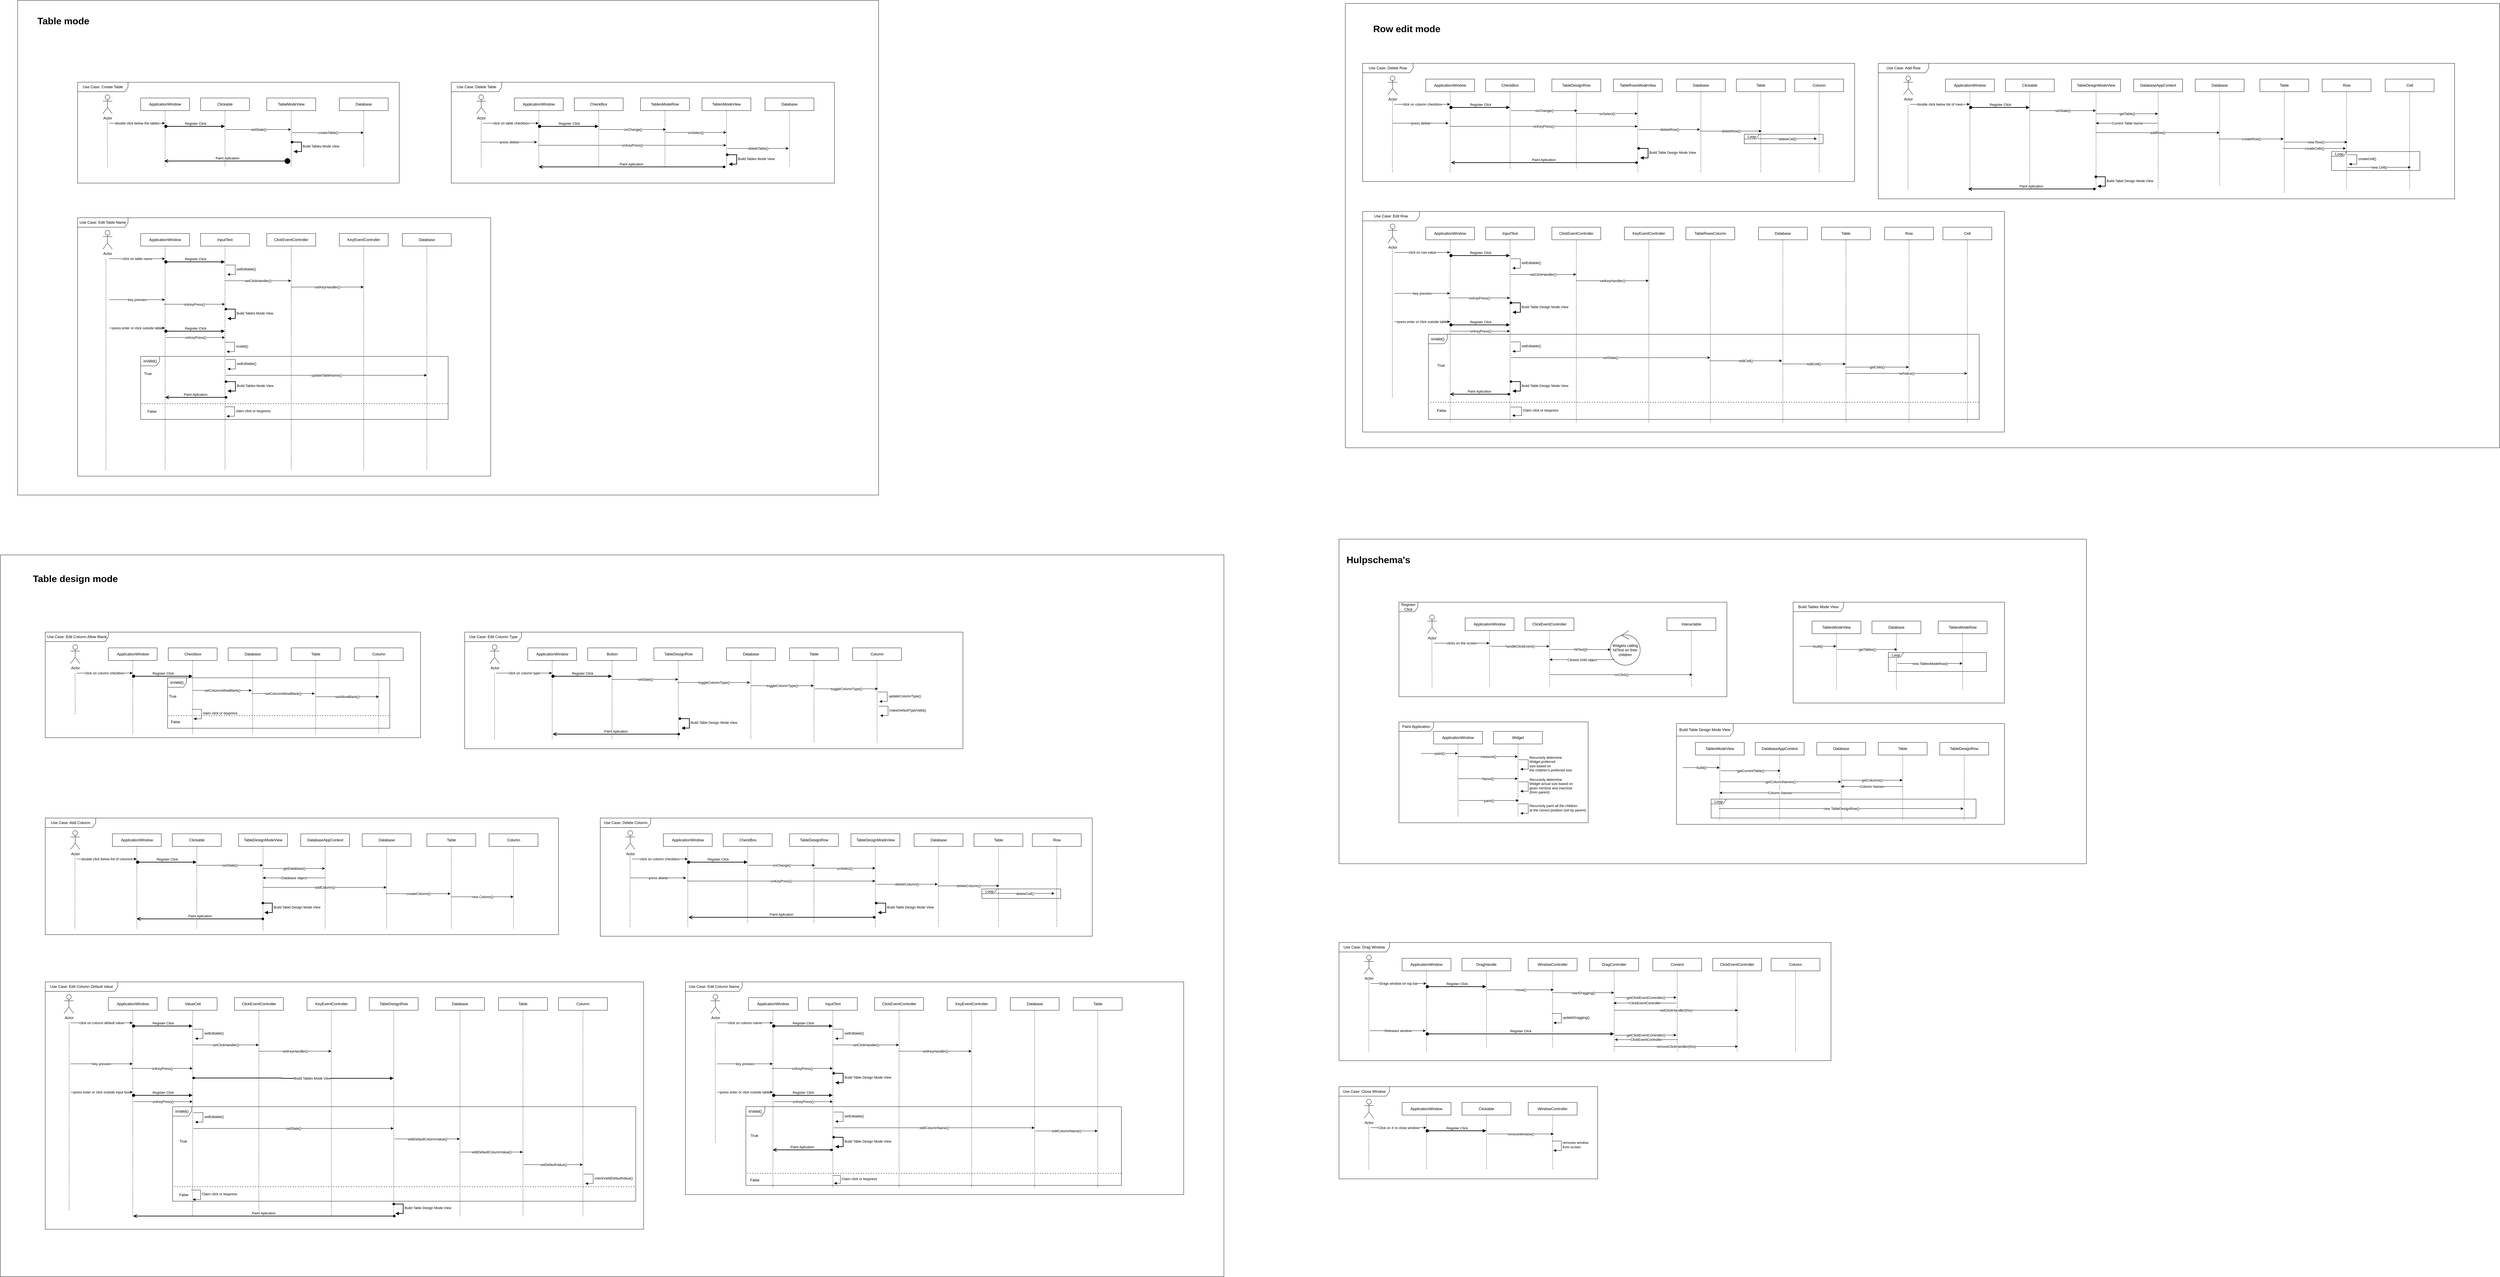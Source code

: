<mxfile>
    <diagram name="Page-1" id="2YBvvXClWsGukQMizWep">
        <mxGraphModel dx="2537" dy="916" grid="1" gridSize="10" guides="1" tooltips="1" connect="1" arrows="1" fold="1" page="1" pageScale="1" pageWidth="850" pageHeight="1100" math="0" shadow="0">
            <root>
                <mxCell id="0"/>
                <mxCell id="1" parent="0"/>
                <mxCell id="758" value="" style="rounded=0;whiteSpace=wrap;html=1;" parent="1" vertex="1">
                    <mxGeometry x="4110" y="490" width="3660" height="1410" as="geometry"/>
                </mxCell>
                <mxCell id="755" value="" style="rounded=0;whiteSpace=wrap;html=1;" parent="1" vertex="1">
                    <mxGeometry x="-155" y="2240" width="3880" height="2290" as="geometry"/>
                </mxCell>
                <mxCell id="752" value="" style="rounded=0;whiteSpace=wrap;html=1;" parent="1" vertex="1">
                    <mxGeometry x="-100" y="480" width="2730" height="1570" as="geometry"/>
                </mxCell>
                <mxCell id="750" value="" style="rounded=0;whiteSpace=wrap;html=1;" parent="1" vertex="1">
                    <mxGeometry x="4090" y="2190" width="2370" height="1030" as="geometry"/>
                </mxCell>
                <mxCell id="2" value="Actor" style="shape=umlActor;verticalLabelPosition=bottom;verticalAlign=top;html=1;" parent="1" vertex="1">
                    <mxGeometry x="4370" y="2430" width="30" height="60" as="geometry"/>
                </mxCell>
                <mxCell id="8" value="ClickEventController" style="shape=umlLifeline;perimeter=lifelinePerimeter;whiteSpace=wrap;html=1;container=1;dropTarget=0;collapsible=0;recursiveResize=0;outlineConnect=0;portConstraint=eastwest;newEdgeStyle={&quot;curved&quot;:0,&quot;rounded&quot;:0};" parent="1" vertex="1">
                    <mxGeometry x="4680" y="2440" width="155" height="220" as="geometry"/>
                </mxCell>
                <mxCell id="10" value="Interactable" style="shape=umlLifeline;perimeter=lifelinePerimeter;whiteSpace=wrap;html=1;container=1;dropTarget=0;collapsible=0;recursiveResize=0;outlineConnect=0;portConstraint=eastwest;newEdgeStyle={&quot;curved&quot;:0,&quot;rounded&quot;:0};" parent="1" vertex="1">
                    <mxGeometry x="5130" y="2440" width="155" height="220" as="geometry"/>
                </mxCell>
                <mxCell id="11" value="" style="endArrow=none;dashed=1;html=1;" parent="1" edge="1">
                    <mxGeometry width="50" height="50" relative="1" as="geometry">
                        <mxPoint x="4385" y="2660" as="sourcePoint"/>
                        <mxPoint x="4384.5" y="2508.67" as="targetPoint"/>
                    </mxGeometry>
                </mxCell>
                <mxCell id="13" value="clicks on the screen" style="endArrow=classic;html=1;" parent="1" edge="1">
                    <mxGeometry relative="1" as="geometry">
                        <mxPoint x="4390" y="2520" as="sourcePoint"/>
                        <mxPoint x="4567" y="2520" as="targetPoint"/>
                    </mxGeometry>
                </mxCell>
                <mxCell id="15" value="" style="endArrow=classic;html=1;entryX=0.013;entryY=0.55;entryDx=0;entryDy=0;entryPerimeter=0;" parent="1" target="53" edge="1">
                    <mxGeometry relative="1" as="geometry">
                        <mxPoint x="4760" y="2540" as="sourcePoint"/>
                        <mxPoint x="4967" y="2540" as="targetPoint"/>
                    </mxGeometry>
                </mxCell>
                <mxCell id="16" value="hitTest()l" style="edgeLabel;resizable=0;html=1;;align=center;verticalAlign=middle;" parent="15" connectable="0" vertex="1">
                    <mxGeometry relative="1" as="geometry"/>
                </mxCell>
                <mxCell id="18" value="" style="endArrow=classic;html=1;" parent="1" edge="1">
                    <mxGeometry relative="1" as="geometry">
                        <mxPoint x="4760.002" y="2620" as="sourcePoint"/>
                        <mxPoint x="5210.54" y="2620" as="targetPoint"/>
                    </mxGeometry>
                </mxCell>
                <mxCell id="19" value="onClick()" style="edgeLabel;resizable=0;html=1;;align=center;verticalAlign=middle;" parent="18" connectable="0" vertex="1">
                    <mxGeometry relative="1" as="geometry"/>
                </mxCell>
                <mxCell id="20" value="ApplicationWindow" style="shape=umlLifeline;perimeter=lifelinePerimeter;whiteSpace=wrap;html=1;container=1;dropTarget=0;collapsible=0;recursiveResize=0;outlineConnect=0;portConstraint=eastwest;newEdgeStyle={&quot;curved&quot;:0,&quot;rounded&quot;:0};" parent="1" vertex="1">
                    <mxGeometry x="4490" y="2440" width="155" height="220" as="geometry"/>
                </mxCell>
                <mxCell id="21" value="" style="endArrow=classic;html=1;" parent="1" target="8" edge="1">
                    <mxGeometry relative="1" as="geometry">
                        <mxPoint x="4570" y="2530" as="sourcePoint"/>
                        <mxPoint x="4670" y="2530" as="targetPoint"/>
                    </mxGeometry>
                </mxCell>
                <mxCell id="22" value="handleClickEvent()" style="edgeLabel;resizable=0;html=1;;align=center;verticalAlign=middle;" parent="21" connectable="0" vertex="1">
                    <mxGeometry relative="1" as="geometry"/>
                </mxCell>
                <mxCell id="24" value="Register Click" style="shape=umlFrame;whiteSpace=wrap;html=1;pointerEvents=0;" parent="1" vertex="1">
                    <mxGeometry x="4280" y="2390" width="1040" height="300" as="geometry"/>
                </mxCell>
                <mxCell id="38" value="Actor" style="shape=umlActor;verticalLabelPosition=bottom;verticalAlign=top;html=1;" parent="1" vertex="1">
                    <mxGeometry x="170" y="780" width="30" height="60" as="geometry"/>
                </mxCell>
                <mxCell id="39" value="Clickable" style="shape=umlLifeline;perimeter=lifelinePerimeter;whiteSpace=wrap;html=1;container=1;dropTarget=0;collapsible=0;recursiveResize=0;outlineConnect=0;portConstraint=eastwest;newEdgeStyle={&quot;curved&quot;:0,&quot;rounded&quot;:0};" parent="1" vertex="1">
                    <mxGeometry x="480" y="790" width="155" height="220" as="geometry"/>
                </mxCell>
                <mxCell id="40" value="TableModeView" style="shape=umlLifeline;perimeter=lifelinePerimeter;whiteSpace=wrap;html=1;container=1;dropTarget=0;collapsible=0;recursiveResize=0;outlineConnect=0;portConstraint=eastwest;newEdgeStyle={&quot;curved&quot;:0,&quot;rounded&quot;:0};" parent="1" vertex="1">
                    <mxGeometry x="690" y="790" width="155" height="220" as="geometry"/>
                </mxCell>
                <mxCell id="62" value="Build Tables Mode View" style="html=1;align=left;spacingLeft=2;endArrow=block;rounded=0;edgeStyle=orthogonalEdgeStyle;curved=0;rounded=0;strokeWidth=2;startArrow=oval;startFill=1;" parent="40" edge="1">
                    <mxGeometry x="-0.004" relative="1" as="geometry">
                        <mxPoint x="80" y="140" as="sourcePoint"/>
                        <Array as="points">
                            <mxPoint x="110" y="170"/>
                        </Array>
                        <mxPoint x="85" y="170" as="targetPoint"/>
                        <mxPoint as="offset"/>
                    </mxGeometry>
                </mxCell>
                <mxCell id="41" value="Database" style="shape=umlLifeline;perimeter=lifelinePerimeter;whiteSpace=wrap;html=1;container=1;dropTarget=0;collapsible=0;recursiveResize=0;outlineConnect=0;portConstraint=eastwest;newEdgeStyle={&quot;curved&quot;:0,&quot;rounded&quot;:0};" parent="1" vertex="1">
                    <mxGeometry x="920" y="790" width="155" height="220" as="geometry"/>
                </mxCell>
                <mxCell id="42" value="" style="endArrow=none;dashed=1;html=1;" parent="1" edge="1">
                    <mxGeometry width="50" height="50" relative="1" as="geometry">
                        <mxPoint x="185" y="1010" as="sourcePoint"/>
                        <mxPoint x="184.5" y="858.67" as="targetPoint"/>
                    </mxGeometry>
                </mxCell>
                <mxCell id="43" value="double click below the tables" style="endArrow=classic;html=1;" parent="1" edge="1">
                    <mxGeometry relative="1" as="geometry">
                        <mxPoint x="190" y="870" as="sourcePoint"/>
                        <mxPoint x="367" y="870" as="targetPoint"/>
                    </mxGeometry>
                </mxCell>
                <mxCell id="44" value="" style="endArrow=classic;html=1;" parent="1" target="40" edge="1">
                    <mxGeometry relative="1" as="geometry">
                        <mxPoint x="560" y="890" as="sourcePoint"/>
                        <mxPoint x="660" y="890" as="targetPoint"/>
                    </mxGeometry>
                </mxCell>
                <mxCell id="45" value="setState()" style="edgeLabel;resizable=0;html=1;;align=center;verticalAlign=middle;" parent="44" connectable="0" vertex="1">
                    <mxGeometry relative="1" as="geometry"/>
                </mxCell>
                <mxCell id="46" value="" style="endArrow=classic;html=1;" parent="1" target="41" edge="1">
                    <mxGeometry relative="1" as="geometry">
                        <mxPoint x="770" y="900" as="sourcePoint"/>
                        <mxPoint x="870" y="900" as="targetPoint"/>
                    </mxGeometry>
                </mxCell>
                <mxCell id="47" value="createTable()" style="edgeLabel;resizable=0;html=1;;align=center;verticalAlign=middle;" parent="46" connectable="0" vertex="1">
                    <mxGeometry relative="1" as="geometry"/>
                </mxCell>
                <mxCell id="48" value="ApplicationWindow" style="shape=umlLifeline;perimeter=lifelinePerimeter;whiteSpace=wrap;html=1;container=1;dropTarget=0;collapsible=0;recursiveResize=0;outlineConnect=0;portConstraint=eastwest;newEdgeStyle={&quot;curved&quot;:0,&quot;rounded&quot;:0};" parent="1" vertex="1">
                    <mxGeometry x="290" y="790" width="155" height="220" as="geometry"/>
                </mxCell>
                <mxCell id="51" value="Register Click" style="html=1;verticalAlign=bottom;startArrow=oval;startFill=1;endArrow=block;startSize=8;curved=0;rounded=0;strokeWidth=2;" parent="1" target="39" edge="1">
                    <mxGeometry width="60" relative="1" as="geometry">
                        <mxPoint x="370" y="880" as="sourcePoint"/>
                        <mxPoint x="430" y="880" as="targetPoint"/>
                    </mxGeometry>
                </mxCell>
                <mxCell id="53" value="Widgets calling hitTest on their children" style="ellipse;shape=umlControl;whiteSpace=wrap;html=1;" parent="1" vertex="1">
                    <mxGeometry x="4950" y="2480" width="95" height="110" as="geometry"/>
                </mxCell>
                <mxCell id="54" value="" style="endArrow=classic;html=1;exitX=0.143;exitY=0.839;exitDx=0;exitDy=0;exitPerimeter=0;" parent="1" source="53" target="8" edge="1">
                    <mxGeometry relative="1" as="geometry">
                        <mxPoint x="4670" y="2580" as="sourcePoint"/>
                        <mxPoint x="4770" y="2580" as="targetPoint"/>
                    </mxGeometry>
                </mxCell>
                <mxCell id="55" value="Clicked child object" style="edgeLabel;resizable=0;html=1;;align=center;verticalAlign=middle;" parent="54" connectable="0" vertex="1">
                    <mxGeometry relative="1" as="geometry"/>
                </mxCell>
                <mxCell id="63" value="Use Case: Create Table" style="shape=umlFrame;whiteSpace=wrap;html=1;pointerEvents=0;width=160;height=30;" parent="1" vertex="1">
                    <mxGeometry x="90" y="740" width="1020" height="320" as="geometry"/>
                </mxCell>
                <mxCell id="65" value="Widget" style="shape=umlLifeline;perimeter=lifelinePerimeter;whiteSpace=wrap;html=1;container=1;dropTarget=0;collapsible=0;recursiveResize=0;outlineConnect=0;portConstraint=eastwest;newEdgeStyle={&quot;curved&quot;:0,&quot;rounded&quot;:0};" parent="1" vertex="1">
                    <mxGeometry x="4580" y="2800" width="155" height="270" as="geometry"/>
                </mxCell>
                <mxCell id="75" value="ApplicationWindow" style="shape=umlLifeline;perimeter=lifelinePerimeter;whiteSpace=wrap;html=1;container=1;dropTarget=0;collapsible=0;recursiveResize=0;outlineConnect=0;portConstraint=eastwest;newEdgeStyle={&quot;curved&quot;:0,&quot;rounded&quot;:0};" parent="1" vertex="1">
                    <mxGeometry x="4390" y="2800" width="155" height="270" as="geometry"/>
                </mxCell>
                <mxCell id="80" value="" style="endArrow=classic;html=1;" parent="1" edge="1">
                    <mxGeometry relative="1" as="geometry">
                        <mxPoint x="4467.259" y="2880" as="sourcePoint"/>
                        <mxPoint x="4657" y="2880" as="targetPoint"/>
                    </mxGeometry>
                </mxCell>
                <mxCell id="81" value="measure()" style="edgeLabel;resizable=0;html=1;;align=center;verticalAlign=middle;" parent="80" connectable="0" vertex="1">
                    <mxGeometry relative="1" as="geometry"/>
                </mxCell>
                <mxCell id="83" value="" style="endArrow=classic;html=1;" parent="1" target="75" edge="1">
                    <mxGeometry relative="1" as="geometry">
                        <mxPoint x="4350" y="2870" as="sourcePoint"/>
                        <mxPoint x="4450" y="2870" as="targetPoint"/>
                    </mxGeometry>
                </mxCell>
                <mxCell id="84" value="paint()" style="edgeLabel;resizable=0;html=1;;align=center;verticalAlign=middle;" parent="83" connectable="0" vertex="1">
                    <mxGeometry relative="1" as="geometry"/>
                </mxCell>
                <mxCell id="85" value="Recursivly determine&amp;nbsp;&lt;div&gt;Widget preferred&lt;/div&gt;&lt;div&gt;size based&amp;nbsp;&lt;span style=&quot;background-color: light-dark(#ffffff, var(--ge-dark-color, #121212));&quot;&gt;on&amp;nbsp;&lt;/span&gt;&lt;/div&gt;&lt;div&gt;&lt;span style=&quot;background-color: light-dark(#ffffff, var(--ge-dark-color, #121212));&quot;&gt;the children&#39;s preferred size&lt;/span&gt;&lt;/div&gt;" style="html=1;align=left;spacingLeft=2;endArrow=block;rounded=0;edgeStyle=orthogonalEdgeStyle;curved=0;rounded=0;" parent="1" edge="1">
                    <mxGeometry relative="1" as="geometry">
                        <mxPoint x="4660" y="2890" as="sourcePoint"/>
                        <Array as="points">
                            <mxPoint x="4690" y="2920"/>
                        </Array>
                        <mxPoint x="4665" y="2920" as="targetPoint"/>
                    </mxGeometry>
                </mxCell>
                <mxCell id="86" value="" style="endArrow=classic;html=1;" parent="1" edge="1">
                    <mxGeometry relative="1" as="geometry">
                        <mxPoint x="4467.259" y="2950" as="sourcePoint"/>
                        <mxPoint x="4657" y="2950" as="targetPoint"/>
                    </mxGeometry>
                </mxCell>
                <mxCell id="87" value="layout()" style="edgeLabel;resizable=0;html=1;;align=center;verticalAlign=middle;" parent="86" connectable="0" vertex="1">
                    <mxGeometry relative="1" as="geometry"/>
                </mxCell>
                <mxCell id="88" value="Recursivly determine&amp;nbsp;&lt;div&gt;Widget actual&amp;nbsp;&lt;span style=&quot;background-color: light-dark(#ffffff, var(--ge-dark-color, #121212));&quot;&gt;size based&amp;nbsp;&lt;/span&gt;&lt;span style=&quot;background-color: light-dark(#ffffff, var(--ge-dark-color, #121212));&quot;&gt;on&amp;nbsp;&lt;/span&gt;&lt;/div&gt;&lt;div&gt;&lt;span style=&quot;background-color: light-dark(#ffffff, var(--ge-dark-color, #121212));&quot;&gt;given minSize and maxSIze&lt;/span&gt;&lt;/div&gt;&lt;div&gt;&lt;span style=&quot;background-color: light-dark(#ffffff, var(--ge-dark-color, #121212));&quot;&gt;(from parent)&amp;nbsp;&lt;/span&gt;&lt;/div&gt;" style="html=1;align=left;spacingLeft=2;endArrow=block;rounded=0;edgeStyle=orthogonalEdgeStyle;curved=0;rounded=0;" parent="1" edge="1">
                    <mxGeometry relative="1" as="geometry">
                        <mxPoint x="4660" y="2960" as="sourcePoint"/>
                        <Array as="points">
                            <mxPoint x="4690" y="2990"/>
                        </Array>
                        <mxPoint x="4665" y="2990" as="targetPoint"/>
                    </mxGeometry>
                </mxCell>
                <mxCell id="89" value="" style="endArrow=classic;html=1;" parent="1" edge="1">
                    <mxGeometry relative="1" as="geometry">
                        <mxPoint x="4469.999" y="3019.26" as="sourcePoint"/>
                        <mxPoint x="4659.74" y="3019.26" as="targetPoint"/>
                    </mxGeometry>
                </mxCell>
                <mxCell id="90" value="paint()" style="edgeLabel;resizable=0;html=1;;align=center;verticalAlign=middle;" parent="89" connectable="0" vertex="1">
                    <mxGeometry relative="1" as="geometry"/>
                </mxCell>
                <mxCell id="91" value="Recursivly paint all the children&amp;nbsp;&lt;div&gt;at the correct position&lt;span style=&quot;background-color: light-dark(#ffffff, var(--ge-dark-color, #121212));&quot;&gt;&amp;nbsp;(set by parent)&lt;/span&gt;&lt;/div&gt;" style="html=1;align=left;spacingLeft=2;endArrow=block;rounded=0;edgeStyle=orthogonalEdgeStyle;curved=0;rounded=0;" parent="1" edge="1">
                    <mxGeometry relative="1" as="geometry">
                        <mxPoint x="4660" y="3030" as="sourcePoint"/>
                        <Array as="points">
                            <mxPoint x="4690" y="3060"/>
                        </Array>
                        <mxPoint x="4665" y="3060" as="targetPoint"/>
                    </mxGeometry>
                </mxCell>
                <mxCell id="92" value="Paint Application" style="shape=umlFrame;whiteSpace=wrap;html=1;pointerEvents=0;width=110;height=30;" parent="1" vertex="1">
                    <mxGeometry x="4280" y="2770" width="600" height="320" as="geometry"/>
                </mxCell>
                <mxCell id="93" value="Paint Aplication" style="html=1;verticalAlign=bottom;startArrow=circle;startFill=1;endArrow=open;startSize=6;endSize=8;curved=0;rounded=0;strokeWidth=2;" parent="1" edge="1">
                    <mxGeometry width="80" relative="1" as="geometry">
                        <mxPoint x="765.54" y="990" as="sourcePoint"/>
                        <mxPoint x="365.002" y="990" as="targetPoint"/>
                    </mxGeometry>
                </mxCell>
                <mxCell id="95" value="Actor" style="shape=umlActor;verticalLabelPosition=bottom;verticalAlign=top;html=1;" parent="1" vertex="1">
                    <mxGeometry x="170" y="1210" width="30" height="60" as="geometry"/>
                </mxCell>
                <mxCell id="96" value="InputText" style="shape=umlLifeline;perimeter=lifelinePerimeter;whiteSpace=wrap;html=1;container=1;dropTarget=0;collapsible=0;recursiveResize=0;outlineConnect=0;portConstraint=eastwest;newEdgeStyle={&quot;curved&quot;:0,&quot;rounded&quot;:0};" parent="1" vertex="1">
                    <mxGeometry x="480" y="1220" width="155" height="750" as="geometry"/>
                </mxCell>
                <mxCell id="97" value="ClickEventController" style="shape=umlLifeline;perimeter=lifelinePerimeter;whiteSpace=wrap;html=1;container=1;dropTarget=0;collapsible=0;recursiveResize=0;outlineConnect=0;portConstraint=eastwest;newEdgeStyle={&quot;curved&quot;:0,&quot;rounded&quot;:0};" parent="1" vertex="1">
                    <mxGeometry x="690" y="1220" width="155" height="750" as="geometry"/>
                </mxCell>
                <mxCell id="99" value="KeyEventController" style="shape=umlLifeline;perimeter=lifelinePerimeter;whiteSpace=wrap;html=1;container=1;dropTarget=0;collapsible=0;recursiveResize=0;outlineConnect=0;portConstraint=eastwest;newEdgeStyle={&quot;curved&quot;:0,&quot;rounded&quot;:0};" parent="1" vertex="1">
                    <mxGeometry x="920" y="1220" width="155" height="750" as="geometry"/>
                </mxCell>
                <mxCell id="101" value="click on table name" style="endArrow=classic;html=1;" parent="1" edge="1">
                    <mxGeometry relative="1" as="geometry">
                        <mxPoint x="190" y="1300" as="sourcePoint"/>
                        <mxPoint x="367" y="1300" as="targetPoint"/>
                    </mxGeometry>
                </mxCell>
                <mxCell id="106" value="ApplicationWindow" style="shape=umlLifeline;perimeter=lifelinePerimeter;whiteSpace=wrap;html=1;container=1;dropTarget=0;collapsible=0;recursiveResize=0;outlineConnect=0;portConstraint=eastwest;newEdgeStyle={&quot;curved&quot;:0,&quot;rounded&quot;:0};" parent="1" vertex="1">
                    <mxGeometry x="290" y="1220" width="155" height="750" as="geometry"/>
                </mxCell>
                <mxCell id="107" value="Register Click" style="html=1;verticalAlign=bottom;startArrow=oval;startFill=1;endArrow=block;startSize=8;curved=0;rounded=0;strokeWidth=2;" parent="1" target="96" edge="1">
                    <mxGeometry width="60" relative="1" as="geometry">
                        <mxPoint x="370" y="1310" as="sourcePoint"/>
                        <mxPoint x="430" y="1310" as="targetPoint"/>
                    </mxGeometry>
                </mxCell>
                <mxCell id="108" value="Use Case: Edit Table Name" style="shape=umlFrame;whiteSpace=wrap;html=1;pointerEvents=0;width=160;height=30;" parent="1" vertex="1">
                    <mxGeometry x="90" y="1170" width="1310" height="820" as="geometry"/>
                </mxCell>
                <mxCell id="110" value="setEditable()" style="html=1;align=left;spacingLeft=2;endArrow=block;rounded=0;edgeStyle=orthogonalEdgeStyle;curved=0;rounded=0;" parent="1" edge="1">
                    <mxGeometry relative="1" as="geometry">
                        <mxPoint x="560" y="1320" as="sourcePoint"/>
                        <Array as="points">
                            <mxPoint x="590" y="1350"/>
                        </Array>
                        <mxPoint x="565" y="1350" as="targetPoint"/>
                    </mxGeometry>
                </mxCell>
                <mxCell id="112" value="" style="endArrow=classic;html=1;" parent="1" edge="1">
                    <mxGeometry relative="1" as="geometry">
                        <mxPoint x="556.462" y="1370" as="sourcePoint"/>
                        <mxPoint x="767" y="1370" as="targetPoint"/>
                    </mxGeometry>
                </mxCell>
                <mxCell id="113" value="setClickHandler()" style="edgeLabel;resizable=0;html=1;;align=center;verticalAlign=middle;" parent="112" connectable="0" vertex="1">
                    <mxGeometry relative="1" as="geometry"/>
                </mxCell>
                <mxCell id="114" value="" style="endArrow=classic;html=1;" parent="1" edge="1">
                    <mxGeometry relative="1" as="geometry">
                        <mxPoint x="767.13" y="1390" as="sourcePoint"/>
                        <mxPoint x="997" y="1390" as="targetPoint"/>
                    </mxGeometry>
                </mxCell>
                <mxCell id="115" value="setKeyHandler()" style="edgeLabel;resizable=0;html=1;;align=center;verticalAlign=middle;" parent="114" connectable="0" vertex="1">
                    <mxGeometry relative="1" as="geometry"/>
                </mxCell>
                <mxCell id="116" value="" style="endArrow=classic;html=1;" parent="1" edge="1">
                    <mxGeometry relative="1" as="geometry">
                        <mxPoint x="190" y="1430" as="sourcePoint"/>
                        <mxPoint x="367" y="1430" as="targetPoint"/>
                    </mxGeometry>
                </mxCell>
                <mxCell id="117" value="key presses" style="edgeLabel;resizable=0;html=1;;align=center;verticalAlign=middle;" parent="116" connectable="0" vertex="1">
                    <mxGeometry relative="1" as="geometry"/>
                </mxCell>
                <mxCell id="118" value="Actor" style="shape=umlActor;verticalLabelPosition=bottom;verticalAlign=top;html=1;" parent="1" vertex="1">
                    <mxGeometry x="1355" y="780" width="30" height="60" as="geometry"/>
                </mxCell>
                <mxCell id="119" value="CheckBox" style="shape=umlLifeline;perimeter=lifelinePerimeter;whiteSpace=wrap;html=1;container=1;dropTarget=0;collapsible=0;recursiveResize=0;outlineConnect=0;portConstraint=eastwest;newEdgeStyle={&quot;curved&quot;:0,&quot;rounded&quot;:0};" parent="1" vertex="1">
                    <mxGeometry x="1665" y="790" width="155" height="220" as="geometry"/>
                </mxCell>
                <mxCell id="120" value="TablesModeRow" style="shape=umlLifeline;perimeter=lifelinePerimeter;whiteSpace=wrap;html=1;container=1;dropTarget=0;collapsible=0;recursiveResize=0;outlineConnect=0;portConstraint=eastwest;newEdgeStyle={&quot;curved&quot;:0,&quot;rounded&quot;:0};" parent="1" vertex="1">
                    <mxGeometry x="1875" y="790" width="155" height="220" as="geometry"/>
                </mxCell>
                <mxCell id="121" value="TablesModeView" style="shape=umlLifeline;perimeter=lifelinePerimeter;whiteSpace=wrap;html=1;container=1;dropTarget=0;collapsible=0;recursiveResize=0;outlineConnect=0;portConstraint=eastwest;newEdgeStyle={&quot;curved&quot;:0,&quot;rounded&quot;:0};" parent="1" vertex="1">
                    <mxGeometry x="2070" y="790" width="155" height="220" as="geometry"/>
                </mxCell>
                <mxCell id="122" value="" style="endArrow=none;dashed=1;html=1;" parent="1" edge="1">
                    <mxGeometry width="50" height="50" relative="1" as="geometry">
                        <mxPoint x="1370" y="1010" as="sourcePoint"/>
                        <mxPoint x="1369.5" y="858.67" as="targetPoint"/>
                    </mxGeometry>
                </mxCell>
                <mxCell id="123" value="click on table checkbox" style="endArrow=classic;html=1;" parent="1" edge="1">
                    <mxGeometry relative="1" as="geometry">
                        <mxPoint x="1375" y="870" as="sourcePoint"/>
                        <mxPoint x="1552" y="870" as="targetPoint"/>
                    </mxGeometry>
                </mxCell>
                <mxCell id="124" value="ApplicationWindow" style="shape=umlLifeline;perimeter=lifelinePerimeter;whiteSpace=wrap;html=1;container=1;dropTarget=0;collapsible=0;recursiveResize=0;outlineConnect=0;portConstraint=eastwest;newEdgeStyle={&quot;curved&quot;:0,&quot;rounded&quot;:0};" parent="1" vertex="1">
                    <mxGeometry x="1475" y="790" width="155" height="220" as="geometry"/>
                </mxCell>
                <mxCell id="125" value="Register Click" style="html=1;verticalAlign=bottom;startArrow=oval;startFill=1;endArrow=block;startSize=8;curved=0;rounded=0;strokeWidth=2;" parent="1" target="119" edge="1">
                    <mxGeometry width="60" relative="1" as="geometry">
                        <mxPoint x="1555" y="880" as="sourcePoint"/>
                        <mxPoint x="1615" y="880" as="targetPoint"/>
                    </mxGeometry>
                </mxCell>
                <mxCell id="126" value="Use Case: Delete Table" style="shape=umlFrame;whiteSpace=wrap;html=1;pointerEvents=0;width=160;height=30;" parent="1" vertex="1">
                    <mxGeometry x="1275" y="740" width="1215" height="320" as="geometry"/>
                </mxCell>
                <mxCell id="128" value="" style="endArrow=classic;html=1;" parent="1" edge="1">
                    <mxGeometry relative="1" as="geometry">
                        <mxPoint x="1745.002" y="890" as="sourcePoint"/>
                        <mxPoint x="1955.54" y="890" as="targetPoint"/>
                    </mxGeometry>
                </mxCell>
                <mxCell id="129" value="onChange()" style="edgeLabel;resizable=0;html=1;;align=center;verticalAlign=middle;" parent="128" connectable="0" vertex="1">
                    <mxGeometry relative="1" as="geometry"/>
                </mxCell>
                <mxCell id="130" value="" style="endArrow=classic;html=1;" parent="1" target="121" edge="1">
                    <mxGeometry relative="1" as="geometry">
                        <mxPoint x="1952.13" y="899.29" as="sourcePoint"/>
                        <mxPoint x="2182" y="899.29" as="targetPoint"/>
                    </mxGeometry>
                </mxCell>
                <mxCell id="131" value="onSelect()" style="edgeLabel;resizable=0;html=1;;align=center;verticalAlign=middle;" parent="130" connectable="0" vertex="1">
                    <mxGeometry relative="1" as="geometry"/>
                </mxCell>
                <mxCell id="132" value="" style="endArrow=classic;html=1;" parent="1" edge="1">
                    <mxGeometry relative="1" as="geometry">
                        <mxPoint x="1370" y="930" as="sourcePoint"/>
                        <mxPoint x="1547" y="930" as="targetPoint"/>
                    </mxGeometry>
                </mxCell>
                <mxCell id="133" value="press delete" style="edgeLabel;resizable=0;html=1;;align=center;verticalAlign=middle;" parent="132" connectable="0" vertex="1">
                    <mxGeometry relative="1" as="geometry"/>
                </mxCell>
                <mxCell id="195" value="Actor" style="shape=umlActor;verticalLabelPosition=bottom;verticalAlign=top;html=1;" parent="1" vertex="1">
                    <mxGeometry x="67.5" y="3115" width="30" height="60" as="geometry"/>
                </mxCell>
                <mxCell id="196" value="Clickable" style="shape=umlLifeline;perimeter=lifelinePerimeter;whiteSpace=wrap;html=1;container=1;dropTarget=0;collapsible=0;recursiveResize=0;outlineConnect=0;portConstraint=eastwest;newEdgeStyle={&quot;curved&quot;:0,&quot;rounded&quot;:0};" parent="1" vertex="1">
                    <mxGeometry x="390.5" y="3125" width="155" height="300" as="geometry"/>
                </mxCell>
                <mxCell id="197" value="TableDesignModeView" style="shape=umlLifeline;perimeter=lifelinePerimeter;whiteSpace=wrap;html=1;container=1;dropTarget=0;collapsible=0;recursiveResize=0;outlineConnect=0;portConstraint=eastwest;newEdgeStyle={&quot;curved&quot;:0,&quot;rounded&quot;:0};" parent="1" vertex="1">
                    <mxGeometry x="600.5" y="3125" width="155" height="310" as="geometry"/>
                </mxCell>
                <mxCell id="198" value="Database" style="shape=umlLifeline;perimeter=lifelinePerimeter;whiteSpace=wrap;html=1;container=1;dropTarget=0;collapsible=0;recursiveResize=0;outlineConnect=0;portConstraint=eastwest;newEdgeStyle={&quot;curved&quot;:0,&quot;rounded&quot;:0};" parent="1" vertex="1">
                    <mxGeometry x="992.5" y="3125" width="155" height="300" as="geometry"/>
                </mxCell>
                <mxCell id="200" value="double click below list of columns" style="endArrow=classic;html=1;" parent="1" target="201" edge="1">
                    <mxGeometry relative="1" as="geometry">
                        <mxPoint x="87.5" y="3205" as="sourcePoint"/>
                        <mxPoint x="264.5" y="3205" as="targetPoint"/>
                    </mxGeometry>
                </mxCell>
                <mxCell id="201" value="ApplicationWindow" style="shape=umlLifeline;perimeter=lifelinePerimeter;whiteSpace=wrap;html=1;container=1;dropTarget=0;collapsible=0;recursiveResize=0;outlineConnect=0;portConstraint=eastwest;newEdgeStyle={&quot;curved&quot;:0,&quot;rounded&quot;:0};" parent="1" vertex="1">
                    <mxGeometry x="200.5" y="3125" width="155" height="300" as="geometry"/>
                </mxCell>
                <mxCell id="202" value="Register Click" style="html=1;verticalAlign=bottom;startArrow=oval;startFill=1;endArrow=block;startSize=8;curved=0;rounded=0;strokeWidth=2;" parent="1" target="196" edge="1">
                    <mxGeometry width="60" relative="1" as="geometry">
                        <mxPoint x="280.5" y="3215" as="sourcePoint"/>
                        <mxPoint x="340.5" y="3215" as="targetPoint"/>
                    </mxGeometry>
                </mxCell>
                <mxCell id="203" value="Use Case: Add Column" style="shape=umlFrame;whiteSpace=wrap;html=1;pointerEvents=0;width=160;height=30;" parent="1" vertex="1">
                    <mxGeometry x="-12.5" y="3075" width="1627.5" height="370" as="geometry"/>
                </mxCell>
                <mxCell id="205" value="" style="endArrow=classic;html=1;" parent="1" edge="1">
                    <mxGeometry relative="1" as="geometry">
                        <mxPoint x="466.962" y="3225" as="sourcePoint"/>
                        <mxPoint x="677.5" y="3225" as="targetPoint"/>
                    </mxGeometry>
                </mxCell>
                <mxCell id="206" value="setState()" style="edgeLabel;resizable=0;html=1;;align=center;verticalAlign=middle;" parent="205" connectable="0" vertex="1">
                    <mxGeometry relative="1" as="geometry"/>
                </mxCell>
                <mxCell id="207" value="" style="endArrow=classic;html=1;" parent="1" target="198" edge="1">
                    <mxGeometry relative="1" as="geometry">
                        <mxPoint x="677.63" y="3295" as="sourcePoint"/>
                        <mxPoint x="907.5" y="3295" as="targetPoint"/>
                    </mxGeometry>
                </mxCell>
                <mxCell id="208" value="addColumn()" style="edgeLabel;resizable=0;html=1;;align=center;verticalAlign=middle;" parent="207" connectable="0" vertex="1">
                    <mxGeometry relative="1" as="geometry"/>
                </mxCell>
                <mxCell id="212" value="DatabaseAppContext" style="shape=umlLifeline;perimeter=lifelinePerimeter;whiteSpace=wrap;html=1;container=1;dropTarget=0;collapsible=0;recursiveResize=0;outlineConnect=0;portConstraint=eastwest;newEdgeStyle={&quot;curved&quot;:0,&quot;rounded&quot;:0};" parent="1" vertex="1">
                    <mxGeometry x="797.5" y="3125" width="155" height="300" as="geometry"/>
                </mxCell>
                <mxCell id="213" value="" style="endArrow=classic;html=1;" parent="1" source="197" target="212" edge="1">
                    <mxGeometry relative="1" as="geometry">
                        <mxPoint x="476.962" y="3235" as="sourcePoint"/>
                        <mxPoint x="687.5" y="3235" as="targetPoint"/>
                        <Array as="points">
                            <mxPoint x="707.5" y="3235"/>
                        </Array>
                    </mxGeometry>
                </mxCell>
                <mxCell id="214" value="getDatabase()" style="edgeLabel;resizable=0;html=1;;align=center;verticalAlign=middle;" parent="213" connectable="0" vertex="1">
                    <mxGeometry relative="1" as="geometry"/>
                </mxCell>
                <mxCell id="216" value="" style="endArrow=classic;html=1;" parent="1" edge="1">
                    <mxGeometry relative="1" as="geometry">
                        <mxPoint x="874.5" y="3265" as="sourcePoint"/>
                        <mxPoint x="677.25" y="3265" as="targetPoint"/>
                    </mxGeometry>
                </mxCell>
                <mxCell id="217" value="Database object" style="edgeLabel;resizable=0;html=1;;align=center;verticalAlign=middle;" parent="216" connectable="0" vertex="1">
                    <mxGeometry relative="1" as="geometry"/>
                </mxCell>
                <mxCell id="218" value="Table" style="shape=umlLifeline;perimeter=lifelinePerimeter;whiteSpace=wrap;html=1;container=1;dropTarget=0;collapsible=0;recursiveResize=0;outlineConnect=0;portConstraint=eastwest;newEdgeStyle={&quot;curved&quot;:0,&quot;rounded&quot;:0};" parent="1" vertex="1">
                    <mxGeometry x="1197.5" y="3125" width="155" height="300" as="geometry"/>
                </mxCell>
                <mxCell id="219" value="" style="endArrow=classic;html=1;" parent="1" edge="1">
                    <mxGeometry relative="1" as="geometry">
                        <mxPoint x="1067.5" y="3315" as="sourcePoint"/>
                        <mxPoint x="1272.75" y="3315" as="targetPoint"/>
                    </mxGeometry>
                </mxCell>
                <mxCell id="220" value="createColumn()" style="edgeLabel;resizable=0;html=1;;align=center;verticalAlign=middle;" parent="219" connectable="0" vertex="1">
                    <mxGeometry relative="1" as="geometry"/>
                </mxCell>
                <mxCell id="221" value="Build Tabel Design Mode View" style="html=1;align=left;spacingLeft=2;endArrow=block;rounded=0;edgeStyle=orthogonalEdgeStyle;curved=0;rounded=0;strokeWidth=2;startArrow=oval;startFill=1;" parent="1" edge="1">
                    <mxGeometry relative="1" as="geometry">
                        <mxPoint x="677.5" y="3345" as="sourcePoint"/>
                        <Array as="points">
                            <mxPoint x="707.5" y="3375"/>
                        </Array>
                        <mxPoint x="682.5" y="3375" as="targetPoint"/>
                    </mxGeometry>
                </mxCell>
                <mxCell id="222" value="Paint Aplication" style="html=1;verticalAlign=bottom;startArrow=oval;startFill=1;endArrow=open;startSize=6;endSize=8;curved=0;rounded=0;strokeWidth=2;" parent="1" edge="1">
                    <mxGeometry width="80" relative="1" as="geometry">
                        <mxPoint x="677.5" y="3395" as="sourcePoint"/>
                        <mxPoint x="277.25" y="3395" as="targetPoint"/>
                    </mxGeometry>
                </mxCell>
                <mxCell id="223" value="" style="endArrow=none;dashed=1;html=1;" parent="1" edge="1">
                    <mxGeometry width="50" height="50" relative="1" as="geometry">
                        <mxPoint x="81.5" y="3425" as="sourcePoint"/>
                        <mxPoint x="81.88" y="3195" as="targetPoint"/>
                    </mxGeometry>
                </mxCell>
                <mxCell id="226" value="build()" style="endArrow=classic;html=1;" parent="1" edge="1">
                    <mxGeometry relative="1" as="geometry">
                        <mxPoint x="5550" y="2530" as="sourcePoint"/>
                        <mxPoint x="5667" y="2530" as="targetPoint"/>
                    </mxGeometry>
                </mxCell>
                <mxCell id="227" value="" style="endArrow=classic;html=1;" parent="1" edge="1">
                    <mxGeometry relative="1" as="geometry">
                        <mxPoint x="5860" y="2584.44" as="sourcePoint"/>
                        <mxPoint x="6067" y="2584.44" as="targetPoint"/>
                    </mxGeometry>
                </mxCell>
                <mxCell id="228" value="new TablesModeRow()" style="edgeLabel;resizable=0;html=1;;align=center;verticalAlign=middle;" parent="227" connectable="0" vertex="1">
                    <mxGeometry relative="1" as="geometry"/>
                </mxCell>
                <mxCell id="234" value="Database" style="shape=umlLifeline;perimeter=lifelinePerimeter;whiteSpace=wrap;html=1;container=1;dropTarget=0;collapsible=0;recursiveResize=0;outlineConnect=0;portConstraint=eastwest;newEdgeStyle={&quot;curved&quot;:0,&quot;rounded&quot;:0};" parent="1" vertex="1">
                    <mxGeometry x="5780" y="2450" width="155" height="220" as="geometry"/>
                </mxCell>
                <mxCell id="235" value="TablesModeRow" style="shape=umlLifeline;perimeter=lifelinePerimeter;whiteSpace=wrap;html=1;container=1;dropTarget=0;collapsible=0;recursiveResize=0;outlineConnect=0;portConstraint=eastwest;newEdgeStyle={&quot;curved&quot;:0,&quot;rounded&quot;:0};" parent="1" vertex="1">
                    <mxGeometry x="5990" y="2450" width="155" height="220" as="geometry"/>
                </mxCell>
                <mxCell id="238" value="TablesModeView" style="shape=umlLifeline;perimeter=lifelinePerimeter;whiteSpace=wrap;html=1;container=1;dropTarget=0;collapsible=0;recursiveResize=0;outlineConnect=0;portConstraint=eastwest;newEdgeStyle={&quot;curved&quot;:0,&quot;rounded&quot;:0};" parent="1" vertex="1">
                    <mxGeometry x="5590" y="2450" width="155" height="220" as="geometry"/>
                </mxCell>
                <mxCell id="239" value="Build Tables Mode View" style="shape=umlFrame;whiteSpace=wrap;html=1;pointerEvents=0;width=160;height=30;" parent="1" vertex="1">
                    <mxGeometry x="5530" y="2390" width="670" height="320" as="geometry"/>
                </mxCell>
                <mxCell id="241" value="" style="endArrow=classic;html=1;" parent="1" edge="1">
                    <mxGeometry relative="1" as="geometry">
                        <mxPoint x="5669.999" y="2540" as="sourcePoint"/>
                        <mxPoint x="5860.11" y="2540" as="targetPoint"/>
                    </mxGeometry>
                </mxCell>
                <mxCell id="242" value="getTables()" style="edgeLabel;resizable=0;html=1;;align=center;verticalAlign=middle;" parent="241" connectable="0" vertex="1">
                    <mxGeometry relative="1" as="geometry"/>
                </mxCell>
                <mxCell id="244" value="Loop" style="shape=umlFrame;whiteSpace=wrap;html=1;pointerEvents=0;width=48;height=15;" parent="1" vertex="1">
                    <mxGeometry x="5832" y="2550" width="311" height="60" as="geometry"/>
                </mxCell>
                <mxCell id="245" value="build()" style="endArrow=classic;html=1;" parent="1" edge="1">
                    <mxGeometry relative="1" as="geometry">
                        <mxPoint x="5180" y="2915" as="sourcePoint"/>
                        <mxPoint x="5297" y="2915" as="targetPoint"/>
                    </mxGeometry>
                </mxCell>
                <mxCell id="248" value="DatabaseAppContext" style="shape=umlLifeline;perimeter=lifelinePerimeter;whiteSpace=wrap;html=1;container=1;dropTarget=0;collapsible=0;recursiveResize=0;outlineConnect=0;portConstraint=eastwest;newEdgeStyle={&quot;curved&quot;:0,&quot;rounded&quot;:0};" parent="1" vertex="1">
                    <mxGeometry x="5410" y="2835" width="155" height="250" as="geometry"/>
                </mxCell>
                <mxCell id="249" value="TableDesignRow" style="shape=umlLifeline;perimeter=lifelinePerimeter;whiteSpace=wrap;html=1;container=1;dropTarget=0;collapsible=0;recursiveResize=0;outlineConnect=0;portConstraint=eastwest;newEdgeStyle={&quot;curved&quot;:0,&quot;rounded&quot;:0};" parent="1" vertex="1">
                    <mxGeometry x="5995" y="2835" width="155" height="250" as="geometry"/>
                </mxCell>
                <mxCell id="250" value="TablesModeView" style="shape=umlLifeline;perimeter=lifelinePerimeter;whiteSpace=wrap;html=1;container=1;dropTarget=0;collapsible=0;recursiveResize=0;outlineConnect=0;portConstraint=eastwest;newEdgeStyle={&quot;curved&quot;:0,&quot;rounded&quot;:0};" parent="1" vertex="1">
                    <mxGeometry x="5220" y="2835" width="155" height="250" as="geometry"/>
                </mxCell>
                <mxCell id="251" value="Build Table Design Mode View" style="shape=umlFrame;whiteSpace=wrap;html=1;pointerEvents=0;width=180;height=40;" parent="1" vertex="1">
                    <mxGeometry x="5160" y="2775" width="1040" height="320" as="geometry"/>
                </mxCell>
                <mxCell id="252" value="" style="endArrow=classic;html=1;" parent="1" edge="1">
                    <mxGeometry relative="1" as="geometry">
                        <mxPoint x="5299.999" y="2925" as="sourcePoint"/>
                        <mxPoint x="5490.11" y="2925" as="targetPoint"/>
                    </mxGeometry>
                </mxCell>
                <mxCell id="253" value="getCurrentTable()" style="edgeLabel;resizable=0;html=1;;align=center;verticalAlign=middle;" parent="252" connectable="0" vertex="1">
                    <mxGeometry relative="1" as="geometry"/>
                </mxCell>
                <mxCell id="254" value="Loop" style="shape=umlFrame;whiteSpace=wrap;html=1;pointerEvents=0;width=48;height=15;" parent="1" vertex="1">
                    <mxGeometry x="5270" y="3015" width="840" height="60" as="geometry"/>
                </mxCell>
                <mxCell id="255" value="Database" style="shape=umlLifeline;perimeter=lifelinePerimeter;whiteSpace=wrap;html=1;container=1;dropTarget=0;collapsible=0;recursiveResize=0;outlineConnect=0;portConstraint=eastwest;newEdgeStyle={&quot;curved&quot;:0,&quot;rounded&quot;:0};" parent="1" vertex="1">
                    <mxGeometry x="5605" y="2835" width="155" height="250" as="geometry"/>
                </mxCell>
                <mxCell id="256" value="" style="endArrow=classic;html=1;" parent="1" source="250" target="255" edge="1">
                    <mxGeometry relative="1" as="geometry">
                        <mxPoint x="5500" y="2979.44" as="sourcePoint"/>
                        <mxPoint x="5707" y="2979.44" as="targetPoint"/>
                    </mxGeometry>
                </mxCell>
                <mxCell id="257" value="getColumnNames()" style="edgeLabel;resizable=0;html=1;;align=center;verticalAlign=middle;" parent="256" connectable="0" vertex="1">
                    <mxGeometry relative="1" as="geometry"/>
                </mxCell>
                <mxCell id="258" value="Table" style="shape=umlLifeline;perimeter=lifelinePerimeter;whiteSpace=wrap;html=1;container=1;dropTarget=0;collapsible=0;recursiveResize=0;outlineConnect=0;portConstraint=eastwest;newEdgeStyle={&quot;curved&quot;:0,&quot;rounded&quot;:0};" parent="1" vertex="1">
                    <mxGeometry x="5800" y="2835" width="155" height="250" as="geometry"/>
                </mxCell>
                <mxCell id="259" value="" style="endArrow=classic;html=1;" parent="1" edge="1">
                    <mxGeometry relative="1" as="geometry">
                        <mxPoint x="5681.889" y="2955" as="sourcePoint"/>
                        <mxPoint x="5877" y="2955" as="targetPoint"/>
                    </mxGeometry>
                </mxCell>
                <mxCell id="260" value="getColumns()" style="edgeLabel;resizable=0;html=1;;align=center;verticalAlign=middle;" parent="259" connectable="0" vertex="1">
                    <mxGeometry relative="1" as="geometry"/>
                </mxCell>
                <mxCell id="261" value="" style="endArrow=classic;html=1;" parent="1" edge="1">
                    <mxGeometry relative="1" as="geometry">
                        <mxPoint x="5877" y="2975" as="sourcePoint"/>
                        <mxPoint x="5681.889" y="2975" as="targetPoint"/>
                    </mxGeometry>
                </mxCell>
                <mxCell id="262" value="Column Names" style="edgeLabel;resizable=0;html=1;;align=center;verticalAlign=middle;" parent="261" connectable="0" vertex="1">
                    <mxGeometry relative="1" as="geometry"/>
                </mxCell>
                <mxCell id="263" value="" style="endArrow=classic;html=1;entryX=0.516;entryY=0.682;entryDx=0;entryDy=0;entryPerimeter=0;" parent="1" edge="1">
                    <mxGeometry relative="1" as="geometry">
                        <mxPoint x="5678.79" y="2995" as="sourcePoint"/>
                        <mxPoint x="5296.21" y="2995.04" as="targetPoint"/>
                    </mxGeometry>
                </mxCell>
                <mxCell id="264" value="Column Names" style="edgeLabel;resizable=0;html=1;;align=center;verticalAlign=middle;" parent="263" connectable="0" vertex="1">
                    <mxGeometry relative="1" as="geometry"/>
                </mxCell>
                <mxCell id="265" value="" style="endArrow=classic;html=1;" parent="1" edge="1">
                    <mxGeometry relative="1" as="geometry">
                        <mxPoint x="5294.949" y="3045" as="sourcePoint"/>
                        <mxPoint x="6070.06" y="3045" as="targetPoint"/>
                    </mxGeometry>
                </mxCell>
                <mxCell id="266" value="new TableDesignRow()" style="edgeLabel;resizable=0;html=1;;align=center;verticalAlign=middle;" parent="265" connectable="0" vertex="1">
                    <mxGeometry relative="1" as="geometry"/>
                </mxCell>
                <mxCell id="290" value="" style="endArrow=classic;html=1;" parent="1" target="96" edge="1">
                    <mxGeometry relative="1" as="geometry">
                        <mxPoint x="363" y="1444.5" as="sourcePoint"/>
                        <mxPoint x="540" y="1444.5" as="targetPoint"/>
                    </mxGeometry>
                </mxCell>
                <mxCell id="291" value="onKeyPress()" style="edgeLabel;resizable=0;html=1;;align=center;verticalAlign=middle;" parent="290" connectable="0" vertex="1">
                    <mxGeometry relative="1" as="geometry"/>
                </mxCell>
                <mxCell id="292" value="Build Tables Mode View" style="html=1;align=left;spacingLeft=2;endArrow=block;rounded=0;edgeStyle=orthogonalEdgeStyle;curved=0;rounded=0;strokeWidth=2;startArrow=oval;startFill=1;" parent="1" edge="1">
                    <mxGeometry x="-0.004" relative="1" as="geometry">
                        <mxPoint x="560" y="1460" as="sourcePoint"/>
                        <Array as="points">
                            <mxPoint x="590" y="1490"/>
                        </Array>
                        <mxPoint x="565" y="1490" as="targetPoint"/>
                        <mxPoint as="offset"/>
                    </mxGeometry>
                </mxCell>
                <mxCell id="293" value="" style="endArrow=none;dashed=1;html=1;" parent="1" edge="1">
                    <mxGeometry width="50" height="50" relative="1" as="geometry">
                        <mxPoint x="180" y="1970" as="sourcePoint"/>
                        <mxPoint x="180" y="1300" as="targetPoint"/>
                    </mxGeometry>
                </mxCell>
                <mxCell id="294" value="" style="endArrow=classic;html=1;" parent="1" edge="1">
                    <mxGeometry relative="1" as="geometry">
                        <mxPoint x="190" y="1520" as="sourcePoint"/>
                        <mxPoint x="367" y="1520" as="targetPoint"/>
                    </mxGeometry>
                </mxCell>
                <mxCell id="295" value="press enter or click outside table" style="edgeLabel;resizable=0;html=1;;align=center;verticalAlign=middle;" parent="294" connectable="0" vertex="1">
                    <mxGeometry relative="1" as="geometry"/>
                </mxCell>
                <mxCell id="296" value="Register Click" style="html=1;verticalAlign=bottom;startArrow=oval;startFill=1;endArrow=block;startSize=8;curved=0;rounded=0;strokeWidth=2;" parent="1" edge="1">
                    <mxGeometry width="60" relative="1" as="geometry">
                        <mxPoint x="370" y="1530" as="sourcePoint"/>
                        <mxPoint x="557" y="1530" as="targetPoint"/>
                    </mxGeometry>
                </mxCell>
                <mxCell id="297" value="" style="endArrow=classic;html=1;" parent="1" target="96" edge="1">
                    <mxGeometry relative="1" as="geometry">
                        <mxPoint x="370" y="1550" as="sourcePoint"/>
                        <mxPoint x="564" y="1550.5" as="targetPoint"/>
                    </mxGeometry>
                </mxCell>
                <mxCell id="298" value="onKeyPress()" style="edgeLabel;resizable=0;html=1;;align=center;verticalAlign=middle;" parent="297" connectable="0" vertex="1">
                    <mxGeometry relative="1" as="geometry"/>
                </mxCell>
                <mxCell id="299" value="setEditable()" style="html=1;align=left;spacingLeft=2;endArrow=block;rounded=0;edgeStyle=orthogonalEdgeStyle;curved=0;rounded=0;" parent="1" edge="1">
                    <mxGeometry relative="1" as="geometry">
                        <mxPoint x="560.5" y="1620.0" as="sourcePoint"/>
                        <Array as="points">
                            <mxPoint x="590.5" y="1650.0"/>
                        </Array>
                        <mxPoint x="565.5" y="1650.0" as="targetPoint"/>
                    </mxGeometry>
                </mxCell>
                <mxCell id="300" value="Database" style="shape=umlLifeline;perimeter=lifelinePerimeter;whiteSpace=wrap;html=1;container=1;dropTarget=0;collapsible=0;recursiveResize=0;outlineConnect=0;portConstraint=eastwest;newEdgeStyle={&quot;curved&quot;:0,&quot;rounded&quot;:0};" parent="1" vertex="1">
                    <mxGeometry x="1120" y="1220" width="155" height="750" as="geometry"/>
                </mxCell>
                <mxCell id="301" value="" style="endArrow=classic;html=1;" parent="1" edge="1">
                    <mxGeometry relative="1" as="geometry">
                        <mxPoint x="560.5" y="1670.0" as="sourcePoint"/>
                        <mxPoint x="1197.5" y="1670.0" as="targetPoint"/>
                    </mxGeometry>
                </mxCell>
                <mxCell id="302" value="updateTableName()" style="edgeLabel;resizable=0;html=1;;align=center;verticalAlign=middle;" parent="301" connectable="0" vertex="1">
                    <mxGeometry relative="1" as="geometry"/>
                </mxCell>
                <mxCell id="304" value="Actor" style="shape=umlActor;verticalLabelPosition=bottom;verticalAlign=top;html=1;" parent="1" vertex="1">
                    <mxGeometry x="5880" y="720" width="30" height="60" as="geometry"/>
                </mxCell>
                <mxCell id="305" value="Clickable" style="shape=umlLifeline;perimeter=lifelinePerimeter;whiteSpace=wrap;html=1;container=1;dropTarget=0;collapsible=0;recursiveResize=0;outlineConnect=0;portConstraint=eastwest;newEdgeStyle={&quot;curved&quot;:0,&quot;rounded&quot;:0};" parent="1" vertex="1">
                    <mxGeometry x="6203" y="730" width="155" height="350" as="geometry"/>
                </mxCell>
                <mxCell id="306" value="TableDesignModeView" style="shape=umlLifeline;perimeter=lifelinePerimeter;whiteSpace=wrap;html=1;container=1;dropTarget=0;collapsible=0;recursiveResize=0;outlineConnect=0;portConstraint=eastwest;newEdgeStyle={&quot;curved&quot;:0,&quot;rounded&quot;:0};" parent="1" vertex="1">
                    <mxGeometry x="6413" y="730" width="155" height="350" as="geometry"/>
                </mxCell>
                <mxCell id="307" value="Database" style="shape=umlLifeline;perimeter=lifelinePerimeter;whiteSpace=wrap;html=1;container=1;dropTarget=0;collapsible=0;recursiveResize=0;outlineConnect=0;portConstraint=eastwest;newEdgeStyle={&quot;curved&quot;:0,&quot;rounded&quot;:0};" parent="1" vertex="1">
                    <mxGeometry x="6805" y="730" width="155" height="340" as="geometry"/>
                </mxCell>
                <mxCell id="308" value="double click below list of rows" style="endArrow=classic;html=1;" parent="1" target="309" edge="1">
                    <mxGeometry relative="1" as="geometry">
                        <mxPoint x="5900" y="810" as="sourcePoint"/>
                        <mxPoint x="6077" y="810" as="targetPoint"/>
                    </mxGeometry>
                </mxCell>
                <mxCell id="309" value="ApplicationWindow" style="shape=umlLifeline;perimeter=lifelinePerimeter;whiteSpace=wrap;html=1;container=1;dropTarget=0;collapsible=0;recursiveResize=0;outlineConnect=0;portConstraint=eastwest;newEdgeStyle={&quot;curved&quot;:0,&quot;rounded&quot;:0};" parent="1" vertex="1">
                    <mxGeometry x="6013" y="730" width="155" height="350" as="geometry"/>
                </mxCell>
                <mxCell id="310" value="Register Click" style="html=1;verticalAlign=bottom;startArrow=oval;startFill=1;endArrow=block;startSize=8;curved=0;rounded=0;strokeWidth=2;" parent="1" target="305" edge="1">
                    <mxGeometry width="60" relative="1" as="geometry">
                        <mxPoint x="6093" y="820" as="sourcePoint"/>
                        <mxPoint x="6153" y="820" as="targetPoint"/>
                    </mxGeometry>
                </mxCell>
                <mxCell id="311" value="Use Case: Add Row" style="shape=umlFrame;whiteSpace=wrap;html=1;pointerEvents=0;width=160;height=30;" parent="1" vertex="1">
                    <mxGeometry x="5800" y="680" width="1827.5" height="430" as="geometry"/>
                </mxCell>
                <mxCell id="312" value="" style="endArrow=classic;html=1;" parent="1" edge="1">
                    <mxGeometry relative="1" as="geometry">
                        <mxPoint x="6279.462" y="830" as="sourcePoint"/>
                        <mxPoint x="6490" y="830" as="targetPoint"/>
                    </mxGeometry>
                </mxCell>
                <mxCell id="313" value="setState()" style="edgeLabel;resizable=0;html=1;;align=center;verticalAlign=middle;" parent="312" connectable="0" vertex="1">
                    <mxGeometry relative="1" as="geometry"/>
                </mxCell>
                <mxCell id="314" value="" style="endArrow=classic;html=1;" parent="1" target="307" edge="1">
                    <mxGeometry relative="1" as="geometry">
                        <mxPoint x="6490.13" y="900" as="sourcePoint"/>
                        <mxPoint x="6720" y="900" as="targetPoint"/>
                    </mxGeometry>
                </mxCell>
                <mxCell id="315" value="addRow()" style="edgeLabel;resizable=0;html=1;;align=center;verticalAlign=middle;" parent="314" connectable="0" vertex="1">
                    <mxGeometry relative="1" as="geometry"/>
                </mxCell>
                <mxCell id="316" value="DatabaseAppContext" style="shape=umlLifeline;perimeter=lifelinePerimeter;whiteSpace=wrap;html=1;container=1;dropTarget=0;collapsible=0;recursiveResize=0;outlineConnect=0;portConstraint=eastwest;newEdgeStyle={&quot;curved&quot;:0,&quot;rounded&quot;:0};" parent="1" vertex="1">
                    <mxGeometry x="6610" y="730" width="155" height="350" as="geometry"/>
                </mxCell>
                <mxCell id="317" value="" style="endArrow=classic;html=1;" parent="1" source="306" target="316" edge="1">
                    <mxGeometry relative="1" as="geometry">
                        <mxPoint x="6289.462" y="840" as="sourcePoint"/>
                        <mxPoint x="6500" y="840" as="targetPoint"/>
                        <Array as="points">
                            <mxPoint x="6520" y="840"/>
                        </Array>
                    </mxGeometry>
                </mxCell>
                <mxCell id="318" value="getTable()" style="edgeLabel;resizable=0;html=1;;align=center;verticalAlign=middle;" parent="317" connectable="0" vertex="1">
                    <mxGeometry relative="1" as="geometry"/>
                </mxCell>
                <mxCell id="319" value="" style="endArrow=classic;html=1;" parent="1" edge="1">
                    <mxGeometry relative="1" as="geometry">
                        <mxPoint x="6687" y="870" as="sourcePoint"/>
                        <mxPoint x="6489.75" y="870" as="targetPoint"/>
                    </mxGeometry>
                </mxCell>
                <mxCell id="320" value="Current Table Name" style="edgeLabel;resizable=0;html=1;;align=center;verticalAlign=middle;" parent="319" connectable="0" vertex="1">
                    <mxGeometry relative="1" as="geometry"/>
                </mxCell>
                <mxCell id="321" value="Table" style="shape=umlLifeline;perimeter=lifelinePerimeter;whiteSpace=wrap;html=1;container=1;dropTarget=0;collapsible=0;recursiveResize=0;outlineConnect=0;portConstraint=eastwest;newEdgeStyle={&quot;curved&quot;:0,&quot;rounded&quot;:0};" parent="1" vertex="1">
                    <mxGeometry x="7010" y="730" width="155" height="360" as="geometry"/>
                </mxCell>
                <mxCell id="322" value="" style="endArrow=classic;html=1;" parent="1" edge="1">
                    <mxGeometry relative="1" as="geometry">
                        <mxPoint x="6880" y="920" as="sourcePoint"/>
                        <mxPoint x="7085.25" y="920" as="targetPoint"/>
                    </mxGeometry>
                </mxCell>
                <mxCell id="323" value="createRow()" style="edgeLabel;resizable=0;html=1;;align=center;verticalAlign=middle;" parent="322" connectable="0" vertex="1">
                    <mxGeometry relative="1" as="geometry"/>
                </mxCell>
                <mxCell id="324" value="Build Tabel Design Mode View" style="html=1;align=left;spacingLeft=2;endArrow=block;rounded=0;edgeStyle=orthogonalEdgeStyle;curved=0;rounded=0;strokeWidth=2;startArrow=oval;startFill=1;" parent="1" edge="1">
                    <mxGeometry relative="1" as="geometry">
                        <mxPoint x="6490" y="1040" as="sourcePoint"/>
                        <Array as="points">
                            <mxPoint x="6520" y="1070"/>
                        </Array>
                        <mxPoint x="6495" y="1070" as="targetPoint"/>
                    </mxGeometry>
                </mxCell>
                <mxCell id="325" value="Paint Aplication" style="html=1;verticalAlign=bottom;startArrow=oval;startFill=1;endArrow=open;startSize=6;endSize=8;curved=0;rounded=0;strokeWidth=2;" parent="1" edge="1">
                    <mxGeometry width="80" relative="1" as="geometry">
                        <mxPoint x="6485.12" y="1078.57" as="sourcePoint"/>
                        <mxPoint x="6084.87" y="1078.57" as="targetPoint"/>
                    </mxGeometry>
                </mxCell>
                <mxCell id="326" value="" style="endArrow=none;dashed=1;html=1;" parent="1" edge="1">
                    <mxGeometry width="50" height="50" relative="1" as="geometry">
                        <mxPoint x="5894.43" y="1080" as="sourcePoint"/>
                        <mxPoint x="5894.29" y="810" as="targetPoint"/>
                    </mxGeometry>
                </mxCell>
                <mxCell id="328" value="Column" style="shape=umlLifeline;perimeter=lifelinePerimeter;whiteSpace=wrap;html=1;container=1;dropTarget=0;collapsible=0;recursiveResize=0;outlineConnect=0;portConstraint=eastwest;newEdgeStyle={&quot;curved&quot;:0,&quot;rounded&quot;:0};" parent="1" vertex="1">
                    <mxGeometry x="1395" y="3125" width="155" height="300" as="geometry"/>
                </mxCell>
                <mxCell id="329" value="" style="endArrow=classic;html=1;" parent="1" edge="1">
                    <mxGeometry relative="1" as="geometry">
                        <mxPoint x="1275" y="3325" as="sourcePoint"/>
                        <mxPoint x="1472" y="3325.0" as="targetPoint"/>
                    </mxGeometry>
                </mxCell>
                <mxCell id="330" value="new Column()" style="edgeLabel;resizable=0;html=1;;align=center;verticalAlign=middle;" parent="329" connectable="0" vertex="1">
                    <mxGeometry relative="1" as="geometry"/>
                </mxCell>
                <mxCell id="331" value="Row" style="shape=umlLifeline;perimeter=lifelinePerimeter;whiteSpace=wrap;html=1;container=1;dropTarget=0;collapsible=0;recursiveResize=0;outlineConnect=0;portConstraint=eastwest;newEdgeStyle={&quot;curved&quot;:0,&quot;rounded&quot;:0};" parent="1" vertex="1">
                    <mxGeometry x="7207.5" y="730" width="155" height="350" as="geometry"/>
                </mxCell>
                <mxCell id="332" value="" style="endArrow=classic;html=1;" parent="1" edge="1">
                    <mxGeometry relative="1" as="geometry">
                        <mxPoint x="7087.5" y="930" as="sourcePoint"/>
                        <mxPoint x="7287.5" y="930" as="targetPoint"/>
                    </mxGeometry>
                </mxCell>
                <mxCell id="333" value="new Row()" style="edgeLabel;resizable=0;html=1;;align=center;verticalAlign=middle;" parent="332" connectable="0" vertex="1">
                    <mxGeometry relative="1" as="geometry"/>
                </mxCell>
                <mxCell id="334" value="" style="endArrow=classic;html=1;" parent="1" edge="1">
                    <mxGeometry relative="1" as="geometry">
                        <mxPoint x="7082.5" y="950" as="sourcePoint"/>
                        <mxPoint x="7282.5" y="950" as="targetPoint"/>
                    </mxGeometry>
                </mxCell>
                <mxCell id="335" value="createCells()" style="edgeLabel;resizable=0;html=1;;align=center;verticalAlign=middle;" parent="334" connectable="0" vertex="1">
                    <mxGeometry relative="1" as="geometry"/>
                </mxCell>
                <mxCell id="336" value="Cell" style="shape=umlLifeline;perimeter=lifelinePerimeter;whiteSpace=wrap;html=1;container=1;dropTarget=0;collapsible=0;recursiveResize=0;outlineConnect=0;portConstraint=eastwest;newEdgeStyle={&quot;curved&quot;:0,&quot;rounded&quot;:0};" parent="1" vertex="1">
                    <mxGeometry x="7407.5" y="730" width="155" height="350" as="geometry"/>
                </mxCell>
                <mxCell id="337" value="Loop" style="shape=umlFrame;whiteSpace=wrap;html=1;pointerEvents=0;width=48;height=15;" parent="1" vertex="1">
                    <mxGeometry x="7237.5" y="960" width="280" height="60" as="geometry"/>
                </mxCell>
                <mxCell id="338" value="" style="endArrow=classic;html=1;" parent="1" edge="1">
                    <mxGeometry relative="1" as="geometry">
                        <mxPoint x="7287.501" y="1010.0" as="sourcePoint"/>
                        <mxPoint x="7488.43" y="1010" as="targetPoint"/>
                    </mxGeometry>
                </mxCell>
                <mxCell id="339" value="new Cell()" style="edgeLabel;resizable=0;html=1;;align=center;verticalAlign=middle;" parent="338" connectable="0" vertex="1">
                    <mxGeometry relative="1" as="geometry"/>
                </mxCell>
                <mxCell id="340" value="createCell()" style="html=1;align=left;spacingLeft=2;endArrow=block;rounded=0;edgeStyle=orthogonalEdgeStyle;curved=0;rounded=0;" parent="1" edge="1">
                    <mxGeometry relative="1" as="geometry">
                        <mxPoint x="7287.5" y="970" as="sourcePoint"/>
                        <Array as="points">
                            <mxPoint x="7317.5" y="1000"/>
                        </Array>
                        <mxPoint x="7292.5" y="1000" as="targetPoint"/>
                    </mxGeometry>
                </mxCell>
                <mxCell id="341" value="Actor" style="shape=umlActor;verticalLabelPosition=bottom;verticalAlign=top;html=1;" parent="1" vertex="1">
                    <mxGeometry x="2097.5" y="3635" width="30" height="60" as="geometry"/>
                </mxCell>
                <mxCell id="342" value="InputText" style="shape=umlLifeline;perimeter=lifelinePerimeter;whiteSpace=wrap;html=1;container=1;dropTarget=0;collapsible=0;recursiveResize=0;outlineConnect=0;portConstraint=eastwest;newEdgeStyle={&quot;curved&quot;:0,&quot;rounded&quot;:0};" parent="1" vertex="1">
                    <mxGeometry x="2407.5" y="3645" width="155" height="605" as="geometry"/>
                </mxCell>
                <mxCell id="343" value="ClickEventController" style="shape=umlLifeline;perimeter=lifelinePerimeter;whiteSpace=wrap;html=1;container=1;dropTarget=0;collapsible=0;recursiveResize=0;outlineConnect=0;portConstraint=eastwest;newEdgeStyle={&quot;curved&quot;:0,&quot;rounded&quot;:0};" parent="1" vertex="1">
                    <mxGeometry x="2617.5" y="3645" width="155" height="605" as="geometry"/>
                </mxCell>
                <mxCell id="344" value="KeyEventController" style="shape=umlLifeline;perimeter=lifelinePerimeter;whiteSpace=wrap;html=1;container=1;dropTarget=0;collapsible=0;recursiveResize=0;outlineConnect=0;portConstraint=eastwest;newEdgeStyle={&quot;curved&quot;:0,&quot;rounded&quot;:0};" parent="1" vertex="1">
                    <mxGeometry x="2847.5" y="3645" width="155" height="605" as="geometry"/>
                </mxCell>
                <mxCell id="345" value="click on column name" style="endArrow=classic;html=1;" parent="1" edge="1">
                    <mxGeometry relative="1" as="geometry">
                        <mxPoint x="2117.5" y="3725" as="sourcePoint"/>
                        <mxPoint x="2294.5" y="3725" as="targetPoint"/>
                    </mxGeometry>
                </mxCell>
                <mxCell id="346" value="ApplicationWindow" style="shape=umlLifeline;perimeter=lifelinePerimeter;whiteSpace=wrap;html=1;container=1;dropTarget=0;collapsible=0;recursiveResize=0;outlineConnect=0;portConstraint=eastwest;newEdgeStyle={&quot;curved&quot;:0,&quot;rounded&quot;:0};" parent="1" vertex="1">
                    <mxGeometry x="2217.5" y="3645" width="155" height="605" as="geometry"/>
                </mxCell>
                <mxCell id="347" value="Register Click" style="html=1;verticalAlign=bottom;startArrow=oval;startFill=1;endArrow=block;startSize=8;curved=0;rounded=0;strokeWidth=2;" parent="1" target="342" edge="1">
                    <mxGeometry width="60" relative="1" as="geometry">
                        <mxPoint x="2297.5" y="3735" as="sourcePoint"/>
                        <mxPoint x="2357.5" y="3735" as="targetPoint"/>
                    </mxGeometry>
                </mxCell>
                <mxCell id="348" value="Use Case: Edit Column Name" style="shape=umlFrame;whiteSpace=wrap;html=1;pointerEvents=0;width=180;height=30;" parent="1" vertex="1">
                    <mxGeometry x="2017.5" y="3595" width="1580" height="675" as="geometry"/>
                </mxCell>
                <mxCell id="349" value="setEditable()" style="html=1;align=left;spacingLeft=2;endArrow=block;rounded=0;edgeStyle=orthogonalEdgeStyle;curved=0;rounded=0;" parent="1" edge="1">
                    <mxGeometry relative="1" as="geometry">
                        <mxPoint x="2487.5" y="3745" as="sourcePoint"/>
                        <Array as="points">
                            <mxPoint x="2517.5" y="3775"/>
                        </Array>
                        <mxPoint x="2492.5" y="3775" as="targetPoint"/>
                    </mxGeometry>
                </mxCell>
                <mxCell id="350" value="" style="endArrow=classic;html=1;" parent="1" edge="1">
                    <mxGeometry relative="1" as="geometry">
                        <mxPoint x="2483.962" y="3795" as="sourcePoint"/>
                        <mxPoint x="2694.5" y="3795" as="targetPoint"/>
                    </mxGeometry>
                </mxCell>
                <mxCell id="351" value="setClickHandler()" style="edgeLabel;resizable=0;html=1;;align=center;verticalAlign=middle;" parent="350" connectable="0" vertex="1">
                    <mxGeometry relative="1" as="geometry"/>
                </mxCell>
                <mxCell id="352" value="" style="endArrow=classic;html=1;" parent="1" edge="1">
                    <mxGeometry relative="1" as="geometry">
                        <mxPoint x="2694.63" y="3815" as="sourcePoint"/>
                        <mxPoint x="2924.5" y="3815" as="targetPoint"/>
                    </mxGeometry>
                </mxCell>
                <mxCell id="353" value="setKeyHandler()" style="edgeLabel;resizable=0;html=1;;align=center;verticalAlign=middle;" parent="352" connectable="0" vertex="1">
                    <mxGeometry relative="1" as="geometry"/>
                </mxCell>
                <mxCell id="354" value="" style="endArrow=classic;html=1;" parent="1" edge="1">
                    <mxGeometry relative="1" as="geometry">
                        <mxPoint x="2117.5" y="3855" as="sourcePoint"/>
                        <mxPoint x="2294.5" y="3855" as="targetPoint"/>
                    </mxGeometry>
                </mxCell>
                <mxCell id="355" value="key presses" style="edgeLabel;resizable=0;html=1;;align=center;verticalAlign=middle;" parent="354" connectable="0" vertex="1">
                    <mxGeometry relative="1" as="geometry"/>
                </mxCell>
                <mxCell id="356" value="" style="endArrow=classic;html=1;" parent="1" target="342" edge="1">
                    <mxGeometry relative="1" as="geometry">
                        <mxPoint x="2290.5" y="3869.5" as="sourcePoint"/>
                        <mxPoint x="2467.5" y="3869.5" as="targetPoint"/>
                    </mxGeometry>
                </mxCell>
                <mxCell id="357" value="onKeyPress()" style="edgeLabel;resizable=0;html=1;;align=center;verticalAlign=middle;" parent="356" connectable="0" vertex="1">
                    <mxGeometry relative="1" as="geometry"/>
                </mxCell>
                <mxCell id="358" value="Build Table Design Mode View" style="html=1;align=left;spacingLeft=2;endArrow=block;rounded=0;edgeStyle=orthogonalEdgeStyle;curved=0;rounded=0;strokeWidth=2;startArrow=oval;startFill=1;" parent="1" edge="1">
                    <mxGeometry x="-0.004" relative="1" as="geometry">
                        <mxPoint x="2487.5" y="3885" as="sourcePoint"/>
                        <Array as="points">
                            <mxPoint x="2517.5" y="3915"/>
                        </Array>
                        <mxPoint x="2492.5" y="3915" as="targetPoint"/>
                        <mxPoint as="offset"/>
                    </mxGeometry>
                </mxCell>
                <mxCell id="359" value="" style="endArrow=none;dashed=1;html=1;" parent="1" edge="1">
                    <mxGeometry width="50" height="50" relative="1" as="geometry">
                        <mxPoint x="2112.5" y="4105" as="sourcePoint"/>
                        <mxPoint x="2112" y="3725" as="targetPoint"/>
                    </mxGeometry>
                </mxCell>
                <mxCell id="360" value="" style="endArrow=classic;html=1;" parent="1" edge="1">
                    <mxGeometry relative="1" as="geometry">
                        <mxPoint x="2117.5" y="3945" as="sourcePoint"/>
                        <mxPoint x="2294.5" y="3945" as="targetPoint"/>
                    </mxGeometry>
                </mxCell>
                <mxCell id="361" value="press enter or click outside table" style="edgeLabel;resizable=0;html=1;;align=center;verticalAlign=middle;" parent="360" connectable="0" vertex="1">
                    <mxGeometry relative="1" as="geometry"/>
                </mxCell>
                <mxCell id="362" value="Register Click" style="html=1;verticalAlign=bottom;startArrow=oval;startFill=1;endArrow=block;startSize=8;curved=0;rounded=0;strokeWidth=2;" parent="1" edge="1">
                    <mxGeometry width="60" relative="1" as="geometry">
                        <mxPoint x="2297.5" y="3955" as="sourcePoint"/>
                        <mxPoint x="2484.5" y="3955" as="targetPoint"/>
                    </mxGeometry>
                </mxCell>
                <mxCell id="363" value="" style="endArrow=classic;html=1;" parent="1" target="342" edge="1">
                    <mxGeometry relative="1" as="geometry">
                        <mxPoint x="2297.5" y="3975" as="sourcePoint"/>
                        <mxPoint x="2491.5" y="3975.5" as="targetPoint"/>
                    </mxGeometry>
                </mxCell>
                <mxCell id="364" value="onKeyPress()" style="edgeLabel;resizable=0;html=1;;align=center;verticalAlign=middle;" parent="363" connectable="0" vertex="1">
                    <mxGeometry relative="1" as="geometry"/>
                </mxCell>
                <mxCell id="365" value="setEditable()" style="html=1;align=left;spacingLeft=2;endArrow=block;rounded=0;edgeStyle=orthogonalEdgeStyle;curved=0;rounded=0;" parent="1" edge="1">
                    <mxGeometry relative="1" as="geometry">
                        <mxPoint x="2487.5" y="4008" as="sourcePoint"/>
                        <Array as="points">
                            <mxPoint x="2517.5" y="4038"/>
                        </Array>
                        <mxPoint x="2492.5" y="4038" as="targetPoint"/>
                    </mxGeometry>
                </mxCell>
                <mxCell id="366" value="Database" style="shape=umlLifeline;perimeter=lifelinePerimeter;whiteSpace=wrap;html=1;container=1;dropTarget=0;collapsible=0;recursiveResize=0;outlineConnect=0;portConstraint=eastwest;newEdgeStyle={&quot;curved&quot;:0,&quot;rounded&quot;:0};" parent="1" vertex="1">
                    <mxGeometry x="3047.5" y="3645" width="155" height="605" as="geometry"/>
                </mxCell>
                <mxCell id="367" value="" style="endArrow=classic;html=1;" parent="1" edge="1">
                    <mxGeometry relative="1" as="geometry">
                        <mxPoint x="2487.5" y="4058" as="sourcePoint"/>
                        <mxPoint x="3124.5" y="4058.0" as="targetPoint"/>
                    </mxGeometry>
                </mxCell>
                <mxCell id="368" value="editColumnName()" style="edgeLabel;resizable=0;html=1;;align=center;verticalAlign=middle;" parent="367" connectable="0" vertex="1">
                    <mxGeometry relative="1" as="geometry"/>
                </mxCell>
                <mxCell id="369" value="Build Table Design Mode View" style="html=1;align=left;spacingLeft=2;endArrow=block;rounded=0;edgeStyle=orthogonalEdgeStyle;curved=0;rounded=0;strokeWidth=2;startArrow=oval;startFill=1;" parent="1" edge="1">
                    <mxGeometry x="0.008" relative="1" as="geometry">
                        <mxPoint x="2487.5" y="4088" as="sourcePoint"/>
                        <Array as="points">
                            <mxPoint x="2517.5" y="4118"/>
                        </Array>
                        <mxPoint x="2492.5" y="4118" as="targetPoint"/>
                        <mxPoint as="offset"/>
                    </mxGeometry>
                </mxCell>
                <mxCell id="370" value="Table" style="shape=umlLifeline;perimeter=lifelinePerimeter;whiteSpace=wrap;html=1;container=1;dropTarget=0;collapsible=0;recursiveResize=0;outlineConnect=0;portConstraint=eastwest;newEdgeStyle={&quot;curved&quot;:0,&quot;rounded&quot;:0};" parent="1" vertex="1">
                    <mxGeometry x="3247.5" y="3645" width="155" height="605" as="geometry"/>
                </mxCell>
                <mxCell id="371" value="" style="endArrow=classic;html=1;" parent="1" edge="1">
                    <mxGeometry relative="1" as="geometry">
                        <mxPoint x="3127.5" y="4068" as="sourcePoint"/>
                        <mxPoint x="3324.5" y="4068.0" as="targetPoint"/>
                    </mxGeometry>
                </mxCell>
                <mxCell id="372" value="editColumnName()" style="edgeLabel;resizable=0;html=1;;align=center;verticalAlign=middle;" parent="371" connectable="0" vertex="1">
                    <mxGeometry relative="1" as="geometry"/>
                </mxCell>
                <mxCell id="374" value="Build Tables Mode View" style="html=1;align=left;spacingLeft=2;endArrow=block;rounded=0;edgeStyle=orthogonalEdgeStyle;curved=0;rounded=0;strokeWidth=2;startArrow=oval;startFill=1;" parent="1" edge="1">
                    <mxGeometry x="-0.004" relative="1" as="geometry">
                        <mxPoint x="560.5" y="1690.0" as="sourcePoint"/>
                        <Array as="points">
                            <mxPoint x="590.5" y="1720.0"/>
                        </Array>
                        <mxPoint x="565.5" y="1720.0" as="targetPoint"/>
                        <mxPoint as="offset"/>
                    </mxGeometry>
                </mxCell>
                <mxCell id="375" value="Paint Aplication" style="html=1;verticalAlign=bottom;startArrow=oval;startFill=1;endArrow=open;startSize=6;endSize=8;curved=0;rounded=0;strokeWidth=2;" parent="1" edge="1">
                    <mxGeometry width="80" relative="1" as="geometry">
                        <mxPoint x="560.63" y="1740.0" as="sourcePoint"/>
                        <mxPoint x="367.63" y="1740.0" as="targetPoint"/>
                    </mxGeometry>
                </mxCell>
                <mxCell id="376" value="Paint Aplication" style="html=1;verticalAlign=bottom;startArrow=oval;startFill=1;endArrow=open;startSize=6;endSize=8;curved=0;rounded=0;strokeWidth=2;" parent="1" edge="1">
                    <mxGeometry width="80" relative="1" as="geometry">
                        <mxPoint x="2480.63" y="4128" as="sourcePoint"/>
                        <mxPoint x="2294.324" y="4128.0" as="targetPoint"/>
                    </mxGeometry>
                </mxCell>
                <mxCell id="393" value="" style="endArrow=classic;html=1;" parent="1" target="121" edge="1">
                    <mxGeometry relative="1" as="geometry">
                        <mxPoint x="1550" y="940" as="sourcePoint"/>
                        <mxPoint x="1727" y="940" as="targetPoint"/>
                    </mxGeometry>
                </mxCell>
                <mxCell id="394" value="onKeyPress()" style="edgeLabel;resizable=0;html=1;;align=center;verticalAlign=middle;" parent="393" connectable="0" vertex="1">
                    <mxGeometry relative="1" as="geometry"/>
                </mxCell>
                <mxCell id="396" value="Database" style="shape=umlLifeline;perimeter=lifelinePerimeter;whiteSpace=wrap;html=1;container=1;dropTarget=0;collapsible=0;recursiveResize=0;outlineConnect=0;portConstraint=eastwest;newEdgeStyle={&quot;curved&quot;:0,&quot;rounded&quot;:0};" parent="1" vertex="1">
                    <mxGeometry x="2270" y="790" width="155" height="220" as="geometry"/>
                </mxCell>
                <mxCell id="397" value="" style="endArrow=classic;html=1;" parent="1" edge="1">
                    <mxGeometry relative="1" as="geometry">
                        <mxPoint x="2150.0" y="950.29" as="sourcePoint"/>
                        <mxPoint x="2344.87" y="950" as="targetPoint"/>
                    </mxGeometry>
                </mxCell>
                <mxCell id="398" value="deleteTable()" style="edgeLabel;resizable=0;html=1;;align=center;verticalAlign=middle;" parent="397" connectable="0" vertex="1">
                    <mxGeometry relative="1" as="geometry"/>
                </mxCell>
                <mxCell id="399" value="Build Tables Mode View" style="html=1;align=left;spacingLeft=2;endArrow=block;rounded=0;edgeStyle=orthogonalEdgeStyle;curved=0;rounded=0;strokeWidth=2;startArrow=oval;startFill=1;" parent="1" edge="1">
                    <mxGeometry x="-0.004" relative="1" as="geometry">
                        <mxPoint x="2150" y="970" as="sourcePoint"/>
                        <Array as="points">
                            <mxPoint x="2180" y="1000"/>
                        </Array>
                        <mxPoint x="2155" y="1000" as="targetPoint"/>
                        <mxPoint as="offset"/>
                    </mxGeometry>
                </mxCell>
                <mxCell id="400" value="Paint Aplication" style="html=1;verticalAlign=bottom;startArrow=oval;startFill=1;endArrow=open;startSize=6;endSize=8;curved=0;rounded=0;strokeWidth=2;" parent="1" target="124" edge="1">
                    <mxGeometry width="80" relative="1" as="geometry">
                        <mxPoint x="2140.13" y="1008.57" as="sourcePoint"/>
                        <mxPoint x="1947" y="1008.57" as="targetPoint"/>
                    </mxGeometry>
                </mxCell>
                <mxCell id="401" value="Actor" style="shape=umlActor;verticalLabelPosition=bottom;verticalAlign=top;html=1;" parent="1" vertex="1">
                    <mxGeometry x="1827.5" y="3115" width="30" height="60" as="geometry"/>
                </mxCell>
                <mxCell id="402" value="CheckBox" style="shape=umlLifeline;perimeter=lifelinePerimeter;whiteSpace=wrap;html=1;container=1;dropTarget=0;collapsible=0;recursiveResize=0;outlineConnect=0;portConstraint=eastwest;newEdgeStyle={&quot;curved&quot;:0,&quot;rounded&quot;:0};" parent="1" vertex="1">
                    <mxGeometry x="2137.5" y="3125" width="155" height="285" as="geometry"/>
                </mxCell>
                <mxCell id="403" value="TableDesignRow" style="shape=umlLifeline;perimeter=lifelinePerimeter;whiteSpace=wrap;html=1;container=1;dropTarget=0;collapsible=0;recursiveResize=0;outlineConnect=0;portConstraint=eastwest;newEdgeStyle={&quot;curved&quot;:0,&quot;rounded&quot;:0};" parent="1" vertex="1">
                    <mxGeometry x="2347.5" y="3125" width="155" height="285" as="geometry"/>
                </mxCell>
                <mxCell id="404" value="TableDesignModeView" style="shape=umlLifeline;perimeter=lifelinePerimeter;whiteSpace=wrap;html=1;container=1;dropTarget=0;collapsible=0;recursiveResize=0;outlineConnect=0;portConstraint=eastwest;newEdgeStyle={&quot;curved&quot;:0,&quot;rounded&quot;:0};" parent="1" vertex="1">
                    <mxGeometry x="2542.5" y="3125" width="155" height="295" as="geometry"/>
                </mxCell>
                <mxCell id="405" value="" style="endArrow=none;dashed=1;html=1;" parent="1" edge="1">
                    <mxGeometry width="50" height="50" relative="1" as="geometry">
                        <mxPoint x="1841.79" y="3420" as="sourcePoint"/>
                        <mxPoint x="1842.08" y="3195" as="targetPoint"/>
                    </mxGeometry>
                </mxCell>
                <mxCell id="406" value="click on column checkbox" style="endArrow=classic;html=1;" parent="1" edge="1">
                    <mxGeometry relative="1" as="geometry">
                        <mxPoint x="1847.5" y="3205" as="sourcePoint"/>
                        <mxPoint x="2024.5" y="3205" as="targetPoint"/>
                    </mxGeometry>
                </mxCell>
                <mxCell id="407" value="ApplicationWindow" style="shape=umlLifeline;perimeter=lifelinePerimeter;whiteSpace=wrap;html=1;container=1;dropTarget=0;collapsible=0;recursiveResize=0;outlineConnect=0;portConstraint=eastwest;newEdgeStyle={&quot;curved&quot;:0,&quot;rounded&quot;:0};" parent="1" vertex="1">
                    <mxGeometry x="1947.5" y="3125" width="155" height="295" as="geometry"/>
                </mxCell>
                <mxCell id="408" value="Register Click" style="html=1;verticalAlign=bottom;startArrow=oval;startFill=1;endArrow=block;startSize=8;curved=0;rounded=0;strokeWidth=2;" parent="1" target="402" edge="1">
                    <mxGeometry width="60" relative="1" as="geometry">
                        <mxPoint x="2027.5" y="3215" as="sourcePoint"/>
                        <mxPoint x="2087.5" y="3215" as="targetPoint"/>
                    </mxGeometry>
                </mxCell>
                <mxCell id="409" value="Use Case: Delete Column" style="shape=umlFrame;whiteSpace=wrap;html=1;pointerEvents=0;width=160;height=30;" parent="1" vertex="1">
                    <mxGeometry x="1747.5" y="3075" width="1560" height="375" as="geometry"/>
                </mxCell>
                <mxCell id="410" value="" style="endArrow=classic;html=1;" parent="1" edge="1">
                    <mxGeometry relative="1" as="geometry">
                        <mxPoint x="2217.502" y="3225" as="sourcePoint"/>
                        <mxPoint x="2428.04" y="3225" as="targetPoint"/>
                    </mxGeometry>
                </mxCell>
                <mxCell id="411" value="onChange()" style="edgeLabel;resizable=0;html=1;;align=center;verticalAlign=middle;" parent="410" connectable="0" vertex="1">
                    <mxGeometry relative="1" as="geometry"/>
                </mxCell>
                <mxCell id="412" value="" style="endArrow=classic;html=1;" parent="1" target="404" edge="1">
                    <mxGeometry relative="1" as="geometry">
                        <mxPoint x="2424.63" y="3234.29" as="sourcePoint"/>
                        <mxPoint x="2654.5" y="3234.29" as="targetPoint"/>
                    </mxGeometry>
                </mxCell>
                <mxCell id="413" value="onSelect()" style="edgeLabel;resizable=0;html=1;;align=center;verticalAlign=middle;" parent="412" connectable="0" vertex="1">
                    <mxGeometry relative="1" as="geometry"/>
                </mxCell>
                <mxCell id="414" value="" style="endArrow=classic;html=1;" parent="1" edge="1">
                    <mxGeometry relative="1" as="geometry">
                        <mxPoint x="1842.5" y="3265" as="sourcePoint"/>
                        <mxPoint x="2019.5" y="3265" as="targetPoint"/>
                    </mxGeometry>
                </mxCell>
                <mxCell id="415" value="press delete" style="edgeLabel;resizable=0;html=1;;align=center;verticalAlign=middle;" parent="414" connectable="0" vertex="1">
                    <mxGeometry relative="1" as="geometry"/>
                </mxCell>
                <mxCell id="416" value="" style="endArrow=classic;html=1;" parent="1" target="404" edge="1">
                    <mxGeometry relative="1" as="geometry">
                        <mxPoint x="2022.5" y="3275" as="sourcePoint"/>
                        <mxPoint x="2199.5" y="3275" as="targetPoint"/>
                    </mxGeometry>
                </mxCell>
                <mxCell id="417" value="onKeyPress()" style="edgeLabel;resizable=0;html=1;;align=center;verticalAlign=middle;" parent="416" connectable="0" vertex="1">
                    <mxGeometry relative="1" as="geometry"/>
                </mxCell>
                <mxCell id="418" value="Database" style="shape=umlLifeline;perimeter=lifelinePerimeter;whiteSpace=wrap;html=1;container=1;dropTarget=0;collapsible=0;recursiveResize=0;outlineConnect=0;portConstraint=eastwest;newEdgeStyle={&quot;curved&quot;:0,&quot;rounded&quot;:0};" parent="1" vertex="1">
                    <mxGeometry x="2742.5" y="3125" width="155" height="295" as="geometry"/>
                </mxCell>
                <mxCell id="419" value="" style="endArrow=classic;html=1;" parent="1" edge="1">
                    <mxGeometry relative="1" as="geometry">
                        <mxPoint x="2622.5" y="3285.29" as="sourcePoint"/>
                        <mxPoint x="2817.37" y="3285" as="targetPoint"/>
                    </mxGeometry>
                </mxCell>
                <mxCell id="420" value="deleteColumn()" style="edgeLabel;resizable=0;html=1;;align=center;verticalAlign=middle;" parent="419" connectable="0" vertex="1">
                    <mxGeometry relative="1" as="geometry"/>
                </mxCell>
                <mxCell id="421" value="Build Table Design Mode View" style="html=1;align=left;spacingLeft=2;endArrow=block;rounded=0;edgeStyle=orthogonalEdgeStyle;curved=0;rounded=0;strokeWidth=2;startArrow=oval;startFill=1;" parent="1" edge="1">
                    <mxGeometry x="-0.004" relative="1" as="geometry">
                        <mxPoint x="2622.5" y="3345" as="sourcePoint"/>
                        <Array as="points">
                            <mxPoint x="2652.5" y="3375"/>
                        </Array>
                        <mxPoint x="2627.5" y="3375" as="targetPoint"/>
                        <mxPoint as="offset"/>
                    </mxGeometry>
                </mxCell>
                <mxCell id="422" value="Paint Aplication" style="html=1;verticalAlign=bottom;startArrow=oval;startFill=1;endArrow=open;startSize=6;endSize=8;curved=0;rounded=0;strokeWidth=2;" parent="1" edge="1">
                    <mxGeometry width="80" relative="1" as="geometry">
                        <mxPoint x="2616.06" y="3390" as="sourcePoint"/>
                        <mxPoint x="2027.501" y="3390.0" as="targetPoint"/>
                    </mxGeometry>
                </mxCell>
                <mxCell id="423" value="Table" style="shape=umlLifeline;perimeter=lifelinePerimeter;whiteSpace=wrap;html=1;container=1;dropTarget=0;collapsible=0;recursiveResize=0;outlineConnect=0;portConstraint=eastwest;newEdgeStyle={&quot;curved&quot;:0,&quot;rounded&quot;:0};" parent="1" vertex="1">
                    <mxGeometry x="2932.5" y="3125" width="155" height="295" as="geometry"/>
                </mxCell>
                <mxCell id="424" value="" style="endArrow=classic;html=1;" parent="1" edge="1">
                    <mxGeometry relative="1" as="geometry">
                        <mxPoint x="2817.5" y="3290.29" as="sourcePoint"/>
                        <mxPoint x="3012.37" y="3290" as="targetPoint"/>
                    </mxGeometry>
                </mxCell>
                <mxCell id="425" value="deleteColumn()" style="edgeLabel;resizable=0;html=1;;align=center;verticalAlign=middle;" parent="424" connectable="0" vertex="1">
                    <mxGeometry relative="1" as="geometry"/>
                </mxCell>
                <mxCell id="426" value="Row" style="shape=umlLifeline;perimeter=lifelinePerimeter;whiteSpace=wrap;html=1;container=1;dropTarget=0;collapsible=0;recursiveResize=0;outlineConnect=0;portConstraint=eastwest;newEdgeStyle={&quot;curved&quot;:0,&quot;rounded&quot;:0};" parent="1" vertex="1">
                    <mxGeometry x="3117.5" y="3125" width="155" height="295" as="geometry"/>
                </mxCell>
                <mxCell id="427" value="Loop" style="shape=umlFrame;whiteSpace=wrap;html=1;pointerEvents=0;width=48;height=15;" parent="1" vertex="1">
                    <mxGeometry x="2957.5" y="3300" width="250" height="30" as="geometry"/>
                </mxCell>
                <mxCell id="429" value="" style="endArrow=classic;html=1;" parent="1" edge="1">
                    <mxGeometry relative="1" as="geometry">
                        <mxPoint x="3000.501" y="3314.29" as="sourcePoint"/>
                        <mxPoint x="3187.5" y="3314.29" as="targetPoint"/>
                    </mxGeometry>
                </mxCell>
                <mxCell id="430" value="deleteCell()" style="edgeLabel;resizable=0;html=1;;align=center;verticalAlign=middle;" parent="429" connectable="0" vertex="1">
                    <mxGeometry relative="1" as="geometry"/>
                </mxCell>
                <mxCell id="431" value="Actor" style="shape=umlActor;verticalLabelPosition=bottom;verticalAlign=top;html=1;" parent="1" vertex="1">
                    <mxGeometry x="1397.5" y="2525" width="30" height="60" as="geometry"/>
                </mxCell>
                <mxCell id="432" value="Button" style="shape=umlLifeline;perimeter=lifelinePerimeter;whiteSpace=wrap;html=1;container=1;dropTarget=0;collapsible=0;recursiveResize=0;outlineConnect=0;portConstraint=eastwest;newEdgeStyle={&quot;curved&quot;:0,&quot;rounded&quot;:0};" parent="1" vertex="1">
                    <mxGeometry x="1707.5" y="2535" width="155" height="290" as="geometry"/>
                </mxCell>
                <mxCell id="433" value="TableDesignRow" style="shape=umlLifeline;perimeter=lifelinePerimeter;whiteSpace=wrap;html=1;container=1;dropTarget=0;collapsible=0;recursiveResize=0;outlineConnect=0;portConstraint=eastwest;newEdgeStyle={&quot;curved&quot;:0,&quot;rounded&quot;:0};" parent="1" vertex="1">
                    <mxGeometry x="1917.5" y="2535" width="155" height="290" as="geometry"/>
                </mxCell>
                <mxCell id="434" value="Database" style="shape=umlLifeline;perimeter=lifelinePerimeter;whiteSpace=wrap;html=1;container=1;dropTarget=0;collapsible=0;recursiveResize=0;outlineConnect=0;portConstraint=eastwest;newEdgeStyle={&quot;curved&quot;:0,&quot;rounded&quot;:0};" parent="1" vertex="1">
                    <mxGeometry x="2147.5" y="2535" width="155" height="290" as="geometry"/>
                </mxCell>
                <mxCell id="435" value="click on column type" style="endArrow=classic;html=1;" parent="1" edge="1">
                    <mxGeometry relative="1" as="geometry">
                        <mxPoint x="1417.5" y="2615" as="sourcePoint"/>
                        <mxPoint x="1594.5" y="2615" as="targetPoint"/>
                    </mxGeometry>
                </mxCell>
                <mxCell id="436" value="ApplicationWindow" style="shape=umlLifeline;perimeter=lifelinePerimeter;whiteSpace=wrap;html=1;container=1;dropTarget=0;collapsible=0;recursiveResize=0;outlineConnect=0;portConstraint=eastwest;newEdgeStyle={&quot;curved&quot;:0,&quot;rounded&quot;:0};" parent="1" vertex="1">
                    <mxGeometry x="1517.5" y="2535" width="155" height="290" as="geometry"/>
                </mxCell>
                <mxCell id="437" value="Register Click" style="html=1;verticalAlign=bottom;startArrow=oval;startFill=1;endArrow=block;startSize=8;curved=0;rounded=0;strokeWidth=2;" parent="1" target="432" edge="1">
                    <mxGeometry width="60" relative="1" as="geometry">
                        <mxPoint x="1597.5" y="2625" as="sourcePoint"/>
                        <mxPoint x="1657.5" y="2625" as="targetPoint"/>
                    </mxGeometry>
                </mxCell>
                <mxCell id="438" value="Use Case: Edit Column Type" style="shape=umlFrame;whiteSpace=wrap;html=1;pointerEvents=0;width=180;height=30;" parent="1" vertex="1">
                    <mxGeometry x="1317.5" y="2485" width="1580" height="370" as="geometry"/>
                </mxCell>
                <mxCell id="440" value="" style="endArrow=classic;html=1;" parent="1" edge="1">
                    <mxGeometry relative="1" as="geometry">
                        <mxPoint x="1783.962" y="2635" as="sourcePoint"/>
                        <mxPoint x="1994.5" y="2635" as="targetPoint"/>
                    </mxGeometry>
                </mxCell>
                <mxCell id="441" value="setState()" style="edgeLabel;resizable=0;html=1;;align=center;verticalAlign=middle;" parent="440" connectable="0" vertex="1">
                    <mxGeometry relative="1" as="geometry"/>
                </mxCell>
                <mxCell id="442" value="" style="endArrow=classic;html=1;" parent="1" edge="1">
                    <mxGeometry relative="1" as="geometry">
                        <mxPoint x="1992.56" y="2645" as="sourcePoint"/>
                        <mxPoint x="2222.43" y="2645" as="targetPoint"/>
                    </mxGeometry>
                </mxCell>
                <mxCell id="443" value="toggleColumnType()" style="edgeLabel;resizable=0;html=1;;align=center;verticalAlign=middle;" parent="442" connectable="0" vertex="1">
                    <mxGeometry relative="1" as="geometry"/>
                </mxCell>
                <mxCell id="449" value="" style="endArrow=none;dashed=1;html=1;" parent="1" edge="1">
                    <mxGeometry width="50" height="50" relative="1" as="geometry">
                        <mxPoint x="1412.5" y="2825" as="sourcePoint"/>
                        <mxPoint x="1412" y="2615" as="targetPoint"/>
                    </mxGeometry>
                </mxCell>
                <mxCell id="456" value="Table" style="shape=umlLifeline;perimeter=lifelinePerimeter;whiteSpace=wrap;html=1;container=1;dropTarget=0;collapsible=0;recursiveResize=0;outlineConnect=0;portConstraint=eastwest;newEdgeStyle={&quot;curved&quot;:0,&quot;rounded&quot;:0};" parent="1" vertex="1">
                    <mxGeometry x="2347.5" y="2535" width="155" height="300" as="geometry"/>
                </mxCell>
                <mxCell id="460" value="Column" style="shape=umlLifeline;perimeter=lifelinePerimeter;whiteSpace=wrap;html=1;container=1;dropTarget=0;collapsible=0;recursiveResize=0;outlineConnect=0;portConstraint=eastwest;newEdgeStyle={&quot;curved&quot;:0,&quot;rounded&quot;:0};" parent="1" vertex="1">
                    <mxGeometry x="2547.5" y="2535" width="155" height="300" as="geometry"/>
                </mxCell>
                <mxCell id="464" value="" style="endArrow=classic;html=1;" parent="1" edge="1">
                    <mxGeometry relative="1" as="geometry">
                        <mxPoint x="2224.071" y="2655.0" as="sourcePoint"/>
                        <mxPoint x="2424.5" y="2655.0" as="targetPoint"/>
                    </mxGeometry>
                </mxCell>
                <mxCell id="465" value="toggleColumnType()" style="edgeLabel;resizable=0;html=1;;align=center;verticalAlign=middle;" parent="464" connectable="0" vertex="1">
                    <mxGeometry relative="1" as="geometry"/>
                </mxCell>
                <mxCell id="466" value="" style="endArrow=classic;html=1;" parent="1" edge="1">
                    <mxGeometry relative="1" as="geometry">
                        <mxPoint x="2427.501" y="2665.0" as="sourcePoint"/>
                        <mxPoint x="2627.93" y="2665.0" as="targetPoint"/>
                    </mxGeometry>
                </mxCell>
                <mxCell id="467" value="toggleColumnType()" style="edgeLabel;resizable=0;html=1;;align=center;verticalAlign=middle;" parent="466" connectable="0" vertex="1">
                    <mxGeometry relative="1" as="geometry"/>
                </mxCell>
                <mxCell id="468" value="updateColumnType()" style="html=1;align=left;spacingLeft=2;endArrow=block;rounded=0;edgeStyle=orthogonalEdgeStyle;curved=0;rounded=0;" parent="1" edge="1">
                    <mxGeometry relative="1" as="geometry">
                        <mxPoint x="2627.5" y="2675" as="sourcePoint"/>
                        <Array as="points">
                            <mxPoint x="2657.5" y="2705"/>
                        </Array>
                        <mxPoint x="2632.5" y="2705" as="targetPoint"/>
                        <mxPoint as="offset"/>
                    </mxGeometry>
                </mxCell>
                <mxCell id="469" value="Build Table Design Mode View" style="html=1;align=left;spacingLeft=2;endArrow=block;rounded=0;edgeStyle=orthogonalEdgeStyle;curved=0;rounded=0;strokeWidth=2;startArrow=oval;startFill=1;" parent="1" edge="1">
                    <mxGeometry x="-0.004" relative="1" as="geometry">
                        <mxPoint x="2000" y="2759.46" as="sourcePoint"/>
                        <Array as="points">
                            <mxPoint x="2030" y="2789.46"/>
                        </Array>
                        <mxPoint x="2005" y="2789.46" as="targetPoint"/>
                        <mxPoint as="offset"/>
                    </mxGeometry>
                </mxCell>
                <mxCell id="470" value="Paint Aplication" style="html=1;verticalAlign=bottom;startArrow=oval;startFill=1;endArrow=open;startSize=6;endSize=8;curved=0;rounded=0;strokeWidth=2;" parent="1" edge="1">
                    <mxGeometry width="80" relative="1" as="geometry">
                        <mxPoint x="1996.13" y="2808.75" as="sourcePoint"/>
                        <mxPoint x="1596.75" y="2808.75" as="targetPoint"/>
                    </mxGeometry>
                </mxCell>
                <mxCell id="471" value="Actor" style="shape=umlActor;verticalLabelPosition=bottom;verticalAlign=top;html=1;" parent="1" vertex="1">
                    <mxGeometry x="67.5" y="2525" width="30" height="60" as="geometry"/>
                </mxCell>
                <mxCell id="472" value="Checkbox" style="shape=umlLifeline;perimeter=lifelinePerimeter;whiteSpace=wrap;html=1;container=1;dropTarget=0;collapsible=0;recursiveResize=0;outlineConnect=0;portConstraint=eastwest;newEdgeStyle={&quot;curved&quot;:0,&quot;rounded&quot;:0};" parent="1" vertex="1">
                    <mxGeometry x="377.5" y="2535" width="155" height="275" as="geometry"/>
                </mxCell>
                <mxCell id="474" value="Database" style="shape=umlLifeline;perimeter=lifelinePerimeter;whiteSpace=wrap;html=1;container=1;dropTarget=0;collapsible=0;recursiveResize=0;outlineConnect=0;portConstraint=eastwest;newEdgeStyle={&quot;curved&quot;:0,&quot;rounded&quot;:0};" parent="1" vertex="1">
                    <mxGeometry x="567.5" y="2535" width="155" height="275" as="geometry"/>
                </mxCell>
                <mxCell id="475" value="click on column checkbox" style="endArrow=classic;html=1;" parent="1" edge="1">
                    <mxGeometry relative="1" as="geometry">
                        <mxPoint x="87.5" y="2615" as="sourcePoint"/>
                        <mxPoint x="264.5" y="2615" as="targetPoint"/>
                    </mxGeometry>
                </mxCell>
                <mxCell id="476" value="ApplicationWindow" style="shape=umlLifeline;perimeter=lifelinePerimeter;whiteSpace=wrap;html=1;container=1;dropTarget=0;collapsible=0;recursiveResize=0;outlineConnect=0;portConstraint=eastwest;newEdgeStyle={&quot;curved&quot;:0,&quot;rounded&quot;:0};" parent="1" vertex="1">
                    <mxGeometry x="187.5" y="2535" width="155" height="275" as="geometry"/>
                </mxCell>
                <mxCell id="477" value="Register Click" style="html=1;verticalAlign=bottom;startArrow=oval;startFill=1;endArrow=block;startSize=8;curved=0;rounded=0;strokeWidth=2;" parent="1" target="472" edge="1">
                    <mxGeometry width="60" relative="1" as="geometry">
                        <mxPoint x="267.5" y="2625" as="sourcePoint"/>
                        <mxPoint x="327.5" y="2625" as="targetPoint"/>
                    </mxGeometry>
                </mxCell>
                <mxCell id="478" value="Use Case: Edit Column Allow Blank" style="shape=umlFrame;whiteSpace=wrap;html=1;pointerEvents=0;width=200;height=30;" parent="1" vertex="1">
                    <mxGeometry x="-12.5" y="2485" width="1190" height="335" as="geometry"/>
                </mxCell>
                <mxCell id="483" value="" style="endArrow=none;dashed=1;html=1;" parent="1" edge="1">
                    <mxGeometry width="50" height="50" relative="1" as="geometry">
                        <mxPoint x="82.5" y="2745" as="sourcePoint"/>
                        <mxPoint x="82" y="2615" as="targetPoint"/>
                    </mxGeometry>
                </mxCell>
                <mxCell id="484" value="Table" style="shape=umlLifeline;perimeter=lifelinePerimeter;whiteSpace=wrap;html=1;container=1;dropTarget=0;collapsible=0;recursiveResize=0;outlineConnect=0;portConstraint=eastwest;newEdgeStyle={&quot;curved&quot;:0,&quot;rounded&quot;:0};" parent="1" vertex="1">
                    <mxGeometry x="767.5" y="2535" width="155" height="275" as="geometry"/>
                </mxCell>
                <mxCell id="485" value="Column" style="shape=umlLifeline;perimeter=lifelinePerimeter;whiteSpace=wrap;html=1;container=1;dropTarget=0;collapsible=0;recursiveResize=0;outlineConnect=0;portConstraint=eastwest;newEdgeStyle={&quot;curved&quot;:0,&quot;rounded&quot;:0};" parent="1" vertex="1">
                    <mxGeometry x="967.5" y="2535" width="155" height="275" as="geometry"/>
                </mxCell>
                <mxCell id="486" value="" style="endArrow=classic;html=1;" parent="1" edge="1">
                    <mxGeometry relative="1" as="geometry">
                        <mxPoint x="641.571" y="2680.0" as="sourcePoint"/>
                        <mxPoint x="842" y="2680.0" as="targetPoint"/>
                    </mxGeometry>
                </mxCell>
                <mxCell id="487" value="setColumnAllowBlank()" style="edgeLabel;resizable=0;html=1;;align=center;verticalAlign=middle;" parent="486" connectable="0" vertex="1">
                    <mxGeometry relative="1" as="geometry"/>
                </mxCell>
                <mxCell id="488" value="" style="endArrow=classic;html=1;" parent="1" edge="1">
                    <mxGeometry relative="1" as="geometry">
                        <mxPoint x="845.001" y="2690.0" as="sourcePoint"/>
                        <mxPoint x="1045.43" y="2690.0" as="targetPoint"/>
                    </mxGeometry>
                </mxCell>
                <mxCell id="489" value="setAllowBlank()" style="edgeLabel;resizable=0;html=1;;align=center;verticalAlign=middle;" parent="488" connectable="0" vertex="1">
                    <mxGeometry relative="1" as="geometry"/>
                </mxCell>
                <mxCell id="493" value="setColumnAllowBlank()" style="endArrow=classic;html=1;" parent="1" edge="1">
                    <mxGeometry relative="1" as="geometry">
                        <mxPoint x="455" y="2670" as="sourcePoint"/>
                        <mxPoint x="642" y="2670" as="targetPoint"/>
                    </mxGeometry>
                </mxCell>
                <mxCell id="494" value="Actor" style="shape=umlActor;verticalLabelPosition=bottom;verticalAlign=top;html=1;" parent="1" vertex="1">
                    <mxGeometry x="47.5" y="3635" width="30" height="60" as="geometry"/>
                </mxCell>
                <mxCell id="495" value="ValueCell" style="shape=umlLifeline;perimeter=lifelinePerimeter;whiteSpace=wrap;html=1;container=1;dropTarget=0;collapsible=0;recursiveResize=0;outlineConnect=0;portConstraint=eastwest;newEdgeStyle={&quot;curved&quot;:0,&quot;rounded&quot;:0};" parent="1" vertex="1">
                    <mxGeometry x="377.5" y="3645" width="155" height="695" as="geometry"/>
                </mxCell>
                <mxCell id="496" value="ClickEventController" style="shape=umlLifeline;perimeter=lifelinePerimeter;whiteSpace=wrap;html=1;container=1;dropTarget=0;collapsible=0;recursiveResize=0;outlineConnect=0;portConstraint=eastwest;newEdgeStyle={&quot;curved&quot;:0,&quot;rounded&quot;:0};" parent="1" vertex="1">
                    <mxGeometry x="587.5" y="3645" width="155" height="695" as="geometry"/>
                </mxCell>
                <mxCell id="497" value="KeyEventController" style="shape=umlLifeline;perimeter=lifelinePerimeter;whiteSpace=wrap;html=1;container=1;dropTarget=0;collapsible=0;recursiveResize=0;outlineConnect=0;portConstraint=eastwest;newEdgeStyle={&quot;curved&quot;:0,&quot;rounded&quot;:0};" parent="1" vertex="1">
                    <mxGeometry x="817.5" y="3645" width="155" height="695" as="geometry"/>
                </mxCell>
                <mxCell id="498" value="click on column default value" style="endArrow=classic;html=1;" parent="1" edge="1">
                    <mxGeometry relative="1" as="geometry">
                        <mxPoint x="67.5" y="3725" as="sourcePoint"/>
                        <mxPoint x="264.5" y="3725" as="targetPoint"/>
                    </mxGeometry>
                </mxCell>
                <mxCell id="499" value="ApplicationWindow" style="shape=umlLifeline;perimeter=lifelinePerimeter;whiteSpace=wrap;html=1;container=1;dropTarget=0;collapsible=0;recursiveResize=0;outlineConnect=0;portConstraint=eastwest;newEdgeStyle={&quot;curved&quot;:0,&quot;rounded&quot;:0};" parent="1" vertex="1">
                    <mxGeometry x="187.5" y="3645" width="155" height="695" as="geometry"/>
                </mxCell>
                <mxCell id="500" value="Register Click" style="html=1;verticalAlign=bottom;startArrow=oval;startFill=1;endArrow=block;startSize=8;curved=0;rounded=0;strokeWidth=2;" parent="1" target="495" edge="1">
                    <mxGeometry width="60" relative="1" as="geometry">
                        <mxPoint x="267.5" y="3735" as="sourcePoint"/>
                        <mxPoint x="327.5" y="3735" as="targetPoint"/>
                    </mxGeometry>
                </mxCell>
                <mxCell id="501" value="Use Case: Edit Column Default Value" style="shape=umlFrame;whiteSpace=wrap;html=1;pointerEvents=0;width=230;height=30;" parent="1" vertex="1">
                    <mxGeometry x="-12.5" y="3595" width="1897.5" height="785" as="geometry"/>
                </mxCell>
                <mxCell id="502" value="setEditable()" style="html=1;align=left;spacingLeft=2;endArrow=block;rounded=0;edgeStyle=orthogonalEdgeStyle;curved=0;rounded=0;" parent="1" edge="1">
                    <mxGeometry relative="1" as="geometry">
                        <mxPoint x="457.5" y="3745" as="sourcePoint"/>
                        <Array as="points">
                            <mxPoint x="487.5" y="3775"/>
                        </Array>
                        <mxPoint x="462.5" y="3775" as="targetPoint"/>
                    </mxGeometry>
                </mxCell>
                <mxCell id="503" value="" style="endArrow=classic;html=1;" parent="1" edge="1">
                    <mxGeometry relative="1" as="geometry">
                        <mxPoint x="453.962" y="3795" as="sourcePoint"/>
                        <mxPoint x="664.5" y="3795" as="targetPoint"/>
                    </mxGeometry>
                </mxCell>
                <mxCell id="504" value="setClickHandler()" style="edgeLabel;resizable=0;html=1;;align=center;verticalAlign=middle;" parent="503" connectable="0" vertex="1">
                    <mxGeometry relative="1" as="geometry"/>
                </mxCell>
                <mxCell id="505" value="" style="endArrow=classic;html=1;" parent="1" edge="1">
                    <mxGeometry relative="1" as="geometry">
                        <mxPoint x="664.63" y="3815" as="sourcePoint"/>
                        <mxPoint x="894.5" y="3815" as="targetPoint"/>
                    </mxGeometry>
                </mxCell>
                <mxCell id="506" value="setKeyHandler()" style="edgeLabel;resizable=0;html=1;;align=center;verticalAlign=middle;" parent="505" connectable="0" vertex="1">
                    <mxGeometry relative="1" as="geometry"/>
                </mxCell>
                <mxCell id="507" value="" style="endArrow=classic;html=1;" parent="1" edge="1">
                    <mxGeometry relative="1" as="geometry">
                        <mxPoint x="67.5" y="3855" as="sourcePoint"/>
                        <mxPoint x="264.5" y="3855" as="targetPoint"/>
                    </mxGeometry>
                </mxCell>
                <mxCell id="508" value="key presses" style="edgeLabel;resizable=0;html=1;;align=center;verticalAlign=middle;" parent="507" connectable="0" vertex="1">
                    <mxGeometry relative="1" as="geometry"/>
                </mxCell>
                <mxCell id="509" value="" style="endArrow=classic;html=1;" parent="1" target="495" edge="1">
                    <mxGeometry relative="1" as="geometry">
                        <mxPoint x="260.5" y="3869.5" as="sourcePoint"/>
                        <mxPoint x="437.5" y="3869.5" as="targetPoint"/>
                    </mxGeometry>
                </mxCell>
                <mxCell id="510" value="onKeyPress()" style="edgeLabel;resizable=0;html=1;;align=center;verticalAlign=middle;" parent="509" connectable="0" vertex="1">
                    <mxGeometry relative="1" as="geometry"/>
                </mxCell>
                <mxCell id="511" value="Build Tables Mode View" style="html=1;align=left;spacingLeft=2;endArrow=block;rounded=0;edgeStyle=orthogonalEdgeStyle;curved=0;rounded=0;strokeWidth=2;startArrow=oval;startFill=1;" parent="1" target="525" edge="1">
                    <mxGeometry x="-0.004" relative="1" as="geometry">
                        <mxPoint x="458" y="3900" as="sourcePoint"/>
                        <Array as="points">
                            <mxPoint x="737" y="3901"/>
                        </Array>
                        <mxPoint x="1292" y="3900" as="targetPoint"/>
                        <mxPoint as="offset"/>
                    </mxGeometry>
                </mxCell>
                <mxCell id="512" value="" style="endArrow=none;dashed=1;html=1;" parent="1" edge="1">
                    <mxGeometry width="50" height="50" relative="1" as="geometry">
                        <mxPoint x="63.33" y="4320" as="sourcePoint"/>
                        <mxPoint x="63.33" y="3720" as="targetPoint"/>
                    </mxGeometry>
                </mxCell>
                <mxCell id="513" value="" style="endArrow=classic;html=1;" parent="1" edge="1">
                    <mxGeometry relative="1" as="geometry">
                        <mxPoint x="67.5" y="3945" as="sourcePoint"/>
                        <mxPoint x="264.5" y="3945" as="targetPoint"/>
                    </mxGeometry>
                </mxCell>
                <mxCell id="514" value="press enter or click outside input box" style="edgeLabel;resizable=0;html=1;;align=center;verticalAlign=middle;" parent="513" connectable="0" vertex="1">
                    <mxGeometry relative="1" as="geometry"/>
                </mxCell>
                <mxCell id="515" value="Register Click" style="html=1;verticalAlign=bottom;startArrow=oval;startFill=1;endArrow=block;startSize=8;curved=0;rounded=0;strokeWidth=2;" parent="1" edge="1">
                    <mxGeometry width="60" relative="1" as="geometry">
                        <mxPoint x="267.5" y="3955" as="sourcePoint"/>
                        <mxPoint x="454.5" y="3955" as="targetPoint"/>
                    </mxGeometry>
                </mxCell>
                <mxCell id="516" value="" style="endArrow=classic;html=1;" parent="1" target="495" edge="1">
                    <mxGeometry relative="1" as="geometry">
                        <mxPoint x="267.5" y="3975" as="sourcePoint"/>
                        <mxPoint x="461.5" y="3975.5" as="targetPoint"/>
                    </mxGeometry>
                </mxCell>
                <mxCell id="517" value="onKeyPress()" style="edgeLabel;resizable=0;html=1;;align=center;verticalAlign=middle;" parent="516" connectable="0" vertex="1">
                    <mxGeometry relative="1" as="geometry"/>
                </mxCell>
                <mxCell id="519" value="Database" style="shape=umlLifeline;perimeter=lifelinePerimeter;whiteSpace=wrap;html=1;container=1;dropTarget=0;collapsible=0;recursiveResize=0;outlineConnect=0;portConstraint=eastwest;newEdgeStyle={&quot;curved&quot;:0,&quot;rounded&quot;:0};" parent="1" vertex="1">
                    <mxGeometry x="1225" y="3645" width="155" height="695" as="geometry"/>
                </mxCell>
                <mxCell id="522" value="Build Table Design Mode View" style="html=1;align=left;spacingLeft=2;endArrow=block;rounded=0;edgeStyle=orthogonalEdgeStyle;curved=0;rounded=0;strokeWidth=2;startArrow=oval;startFill=1;" parent="1" edge="1">
                    <mxGeometry x="-0.004" relative="1" as="geometry">
                        <mxPoint x="1092.53" y="4300" as="sourcePoint"/>
                        <Array as="points">
                            <mxPoint x="1122.53" y="4330"/>
                        </Array>
                        <mxPoint x="1097.53" y="4330" as="targetPoint"/>
                        <mxPoint as="offset"/>
                    </mxGeometry>
                </mxCell>
                <mxCell id="523" value="Paint Aplication" style="html=1;verticalAlign=bottom;startArrow=oval;startFill=1;endArrow=open;startSize=6;endSize=8;curved=0;rounded=0;strokeWidth=2;" parent="1" edge="1">
                    <mxGeometry width="80" relative="1" as="geometry">
                        <mxPoint x="1094.41" y="4338.18" as="sourcePoint"/>
                        <mxPoint x="266.243" y="4338.18" as="targetPoint"/>
                    </mxGeometry>
                </mxCell>
                <mxCell id="525" value="TableDesignRow" style="shape=umlLifeline;perimeter=lifelinePerimeter;whiteSpace=wrap;html=1;container=1;dropTarget=0;collapsible=0;recursiveResize=0;outlineConnect=0;portConstraint=eastwest;newEdgeStyle={&quot;curved&quot;:0,&quot;rounded&quot;:0};" parent="1" vertex="1">
                    <mxGeometry x="1015" y="3645" width="155" height="695" as="geometry"/>
                </mxCell>
                <mxCell id="530" value="Table" style="shape=umlLifeline;perimeter=lifelinePerimeter;whiteSpace=wrap;html=1;container=1;dropTarget=0;collapsible=0;recursiveResize=0;outlineConnect=0;portConstraint=eastwest;newEdgeStyle={&quot;curved&quot;:0,&quot;rounded&quot;:0};" parent="1" vertex="1">
                    <mxGeometry x="1425" y="3645" width="155" height="695" as="geometry"/>
                </mxCell>
                <mxCell id="533" value="Column" style="shape=umlLifeline;perimeter=lifelinePerimeter;whiteSpace=wrap;html=1;container=1;dropTarget=0;collapsible=0;recursiveResize=0;outlineConnect=0;portConstraint=eastwest;newEdgeStyle={&quot;curved&quot;:0,&quot;rounded&quot;:0};" parent="1" vertex="1">
                    <mxGeometry x="1615" y="3645" width="155" height="695" as="geometry"/>
                </mxCell>
                <mxCell id="537" value="Actor" style="shape=umlActor;verticalLabelPosition=bottom;verticalAlign=top;html=1;" parent="1" vertex="1">
                    <mxGeometry x="4245" y="1190" width="30" height="60" as="geometry"/>
                </mxCell>
                <mxCell id="538" value="InputText" style="shape=umlLifeline;perimeter=lifelinePerimeter;whiteSpace=wrap;html=1;container=1;dropTarget=0;collapsible=0;recursiveResize=0;outlineConnect=0;portConstraint=eastwest;newEdgeStyle={&quot;curved&quot;:0,&quot;rounded&quot;:0};" parent="1" vertex="1">
                    <mxGeometry x="4555" y="1200" width="155" height="620" as="geometry"/>
                </mxCell>
                <mxCell id="539" value="ClickEventController" style="shape=umlLifeline;perimeter=lifelinePerimeter;whiteSpace=wrap;html=1;container=1;dropTarget=0;collapsible=0;recursiveResize=0;outlineConnect=0;portConstraint=eastwest;newEdgeStyle={&quot;curved&quot;:0,&quot;rounded&quot;:0};" parent="1" vertex="1">
                    <mxGeometry x="4765" y="1200" width="155" height="620" as="geometry"/>
                </mxCell>
                <mxCell id="540" value="KeyEventController" style="shape=umlLifeline;perimeter=lifelinePerimeter;whiteSpace=wrap;html=1;container=1;dropTarget=0;collapsible=0;recursiveResize=0;outlineConnect=0;portConstraint=eastwest;newEdgeStyle={&quot;curved&quot;:0,&quot;rounded&quot;:0};" parent="1" vertex="1">
                    <mxGeometry x="4995" y="1200" width="155" height="620" as="geometry"/>
                </mxCell>
                <mxCell id="541" value="click on row value" style="endArrow=classic;html=1;" parent="1" edge="1">
                    <mxGeometry relative="1" as="geometry">
                        <mxPoint x="4265" y="1280" as="sourcePoint"/>
                        <mxPoint x="4442" y="1280" as="targetPoint"/>
                    </mxGeometry>
                </mxCell>
                <mxCell id="542" value="ApplicationWindow" style="shape=umlLifeline;perimeter=lifelinePerimeter;whiteSpace=wrap;html=1;container=1;dropTarget=0;collapsible=0;recursiveResize=0;outlineConnect=0;portConstraint=eastwest;newEdgeStyle={&quot;curved&quot;:0,&quot;rounded&quot;:0};" parent="1" vertex="1">
                    <mxGeometry x="4365" y="1200" width="155" height="620" as="geometry"/>
                </mxCell>
                <mxCell id="543" value="Register Click" style="html=1;verticalAlign=bottom;startArrow=oval;startFill=1;endArrow=block;startSize=8;curved=0;rounded=0;strokeWidth=2;" parent="1" target="538" edge="1">
                    <mxGeometry width="60" relative="1" as="geometry">
                        <mxPoint x="4445" y="1290" as="sourcePoint"/>
                        <mxPoint x="4505" y="1290" as="targetPoint"/>
                    </mxGeometry>
                </mxCell>
                <mxCell id="544" value="Use Case: Edit Row" style="shape=umlFrame;whiteSpace=wrap;html=1;pointerEvents=0;width=180;height=30;" parent="1" vertex="1">
                    <mxGeometry x="4165" y="1150" width="2035" height="700" as="geometry"/>
                </mxCell>
                <mxCell id="545" value="setEditable()" style="html=1;align=left;spacingLeft=2;endArrow=block;rounded=0;edgeStyle=orthogonalEdgeStyle;curved=0;rounded=0;" parent="1" edge="1">
                    <mxGeometry relative="1" as="geometry">
                        <mxPoint x="4635" y="1300" as="sourcePoint"/>
                        <Array as="points">
                            <mxPoint x="4665" y="1330"/>
                        </Array>
                        <mxPoint x="4640" y="1330" as="targetPoint"/>
                    </mxGeometry>
                </mxCell>
                <mxCell id="546" value="" style="endArrow=classic;html=1;" parent="1" edge="1">
                    <mxGeometry relative="1" as="geometry">
                        <mxPoint x="4631.462" y="1350" as="sourcePoint"/>
                        <mxPoint x="4842" y="1350" as="targetPoint"/>
                    </mxGeometry>
                </mxCell>
                <mxCell id="547" value="setClickHandler()" style="edgeLabel;resizable=0;html=1;;align=center;verticalAlign=middle;" parent="546" connectable="0" vertex="1">
                    <mxGeometry relative="1" as="geometry"/>
                </mxCell>
                <mxCell id="548" value="" style="endArrow=classic;html=1;" parent="1" edge="1">
                    <mxGeometry relative="1" as="geometry">
                        <mxPoint x="4842.13" y="1370" as="sourcePoint"/>
                        <mxPoint x="5072" y="1370" as="targetPoint"/>
                    </mxGeometry>
                </mxCell>
                <mxCell id="549" value="setKeyHandler()" style="edgeLabel;resizable=0;html=1;;align=center;verticalAlign=middle;" parent="548" connectable="0" vertex="1">
                    <mxGeometry relative="1" as="geometry"/>
                </mxCell>
                <mxCell id="550" value="" style="endArrow=classic;html=1;" parent="1" edge="1">
                    <mxGeometry relative="1" as="geometry">
                        <mxPoint x="4265" y="1410" as="sourcePoint"/>
                        <mxPoint x="4442" y="1410" as="targetPoint"/>
                    </mxGeometry>
                </mxCell>
                <mxCell id="551" value="key presses" style="edgeLabel;resizable=0;html=1;;align=center;verticalAlign=middle;" parent="550" connectable="0" vertex="1">
                    <mxGeometry relative="1" as="geometry"/>
                </mxCell>
                <mxCell id="552" value="" style="endArrow=classic;html=1;" parent="1" target="538" edge="1">
                    <mxGeometry relative="1" as="geometry">
                        <mxPoint x="4438" y="1424.5" as="sourcePoint"/>
                        <mxPoint x="4615" y="1424.5" as="targetPoint"/>
                    </mxGeometry>
                </mxCell>
                <mxCell id="553" value="onKeyPress()" style="edgeLabel;resizable=0;html=1;;align=center;verticalAlign=middle;" parent="552" connectable="0" vertex="1">
                    <mxGeometry relative="1" as="geometry"/>
                </mxCell>
                <mxCell id="554" value="Build Table Design Mode View" style="html=1;align=left;spacingLeft=2;endArrow=block;rounded=0;edgeStyle=orthogonalEdgeStyle;curved=0;rounded=0;strokeWidth=2;startArrow=oval;startFill=1;" parent="1" edge="1">
                    <mxGeometry x="-0.004" relative="1" as="geometry">
                        <mxPoint x="4635" y="1440" as="sourcePoint"/>
                        <Array as="points">
                            <mxPoint x="4665" y="1470"/>
                        </Array>
                        <mxPoint x="4640" y="1470" as="targetPoint"/>
                        <mxPoint as="offset"/>
                    </mxGeometry>
                </mxCell>
                <mxCell id="555" value="" style="endArrow=none;dashed=1;html=1;" parent="1" edge="1">
                    <mxGeometry width="50" height="50" relative="1" as="geometry">
                        <mxPoint x="4259.33" y="1740" as="sourcePoint"/>
                        <mxPoint x="4259.33" y="1270" as="targetPoint"/>
                    </mxGeometry>
                </mxCell>
                <mxCell id="556" value="" style="endArrow=classic;html=1;" parent="1" edge="1">
                    <mxGeometry relative="1" as="geometry">
                        <mxPoint x="4265" y="1500" as="sourcePoint"/>
                        <mxPoint x="4442" y="1500" as="targetPoint"/>
                    </mxGeometry>
                </mxCell>
                <mxCell id="557" value="press enter or click outside table" style="edgeLabel;resizable=0;html=1;;align=center;verticalAlign=middle;" parent="556" connectable="0" vertex="1">
                    <mxGeometry relative="1" as="geometry"/>
                </mxCell>
                <mxCell id="558" value="Register Click" style="html=1;verticalAlign=bottom;startArrow=oval;startFill=1;endArrow=block;startSize=8;curved=0;rounded=0;strokeWidth=2;" parent="1" edge="1">
                    <mxGeometry width="60" relative="1" as="geometry">
                        <mxPoint x="4445" y="1510" as="sourcePoint"/>
                        <mxPoint x="4632" y="1510" as="targetPoint"/>
                    </mxGeometry>
                </mxCell>
                <mxCell id="559" value="" style="endArrow=classic;html=1;" parent="1" target="538" edge="1">
                    <mxGeometry relative="1" as="geometry">
                        <mxPoint x="4445" y="1530" as="sourcePoint"/>
                        <mxPoint x="4639" y="1530.5" as="targetPoint"/>
                    </mxGeometry>
                </mxCell>
                <mxCell id="560" value="onKeyPress()" style="edgeLabel;resizable=0;html=1;;align=center;verticalAlign=middle;" parent="559" connectable="0" vertex="1">
                    <mxGeometry relative="1" as="geometry"/>
                </mxCell>
                <mxCell id="561" value="setEditable()" style="html=1;align=left;spacingLeft=2;endArrow=block;rounded=0;edgeStyle=orthogonalEdgeStyle;curved=0;rounded=0;" parent="1" edge="1">
                    <mxGeometry relative="1" as="geometry">
                        <mxPoint x="4635" y="1564" as="sourcePoint"/>
                        <Array as="points">
                            <mxPoint x="4665" y="1594"/>
                        </Array>
                        <mxPoint x="4640" y="1594" as="targetPoint"/>
                    </mxGeometry>
                </mxCell>
                <mxCell id="563" value="" style="endArrow=classic;html=1;" parent="1" edge="1">
                    <mxGeometry relative="1" as="geometry">
                        <mxPoint x="4635" y="1614" as="sourcePoint"/>
                        <mxPoint x="5267" y="1614" as="targetPoint"/>
                    </mxGeometry>
                </mxCell>
                <mxCell id="564" value="setState()" style="edgeLabel;resizable=0;html=1;;align=center;verticalAlign=middle;" parent="563" connectable="0" vertex="1">
                    <mxGeometry relative="1" as="geometry"/>
                </mxCell>
                <mxCell id="565" value="Build Table Design Mode View" style="html=1;align=left;spacingLeft=2;endArrow=block;rounded=0;edgeStyle=orthogonalEdgeStyle;curved=0;rounded=0;strokeWidth=2;startArrow=oval;startFill=1;" parent="1" edge="1">
                    <mxGeometry x="0.008" relative="1" as="geometry">
                        <mxPoint x="4635" y="1690" as="sourcePoint"/>
                        <Array as="points">
                            <mxPoint x="4665" y="1720"/>
                        </Array>
                        <mxPoint x="4640" y="1720" as="targetPoint"/>
                        <mxPoint as="offset"/>
                    </mxGeometry>
                </mxCell>
                <mxCell id="569" value="Paint Aplication" style="html=1;verticalAlign=bottom;startArrow=oval;startFill=1;endArrow=open;startSize=6;endSize=8;curved=0;rounded=0;strokeWidth=2;" parent="1" edge="1">
                    <mxGeometry width="80" relative="1" as="geometry">
                        <mxPoint x="4628.13" y="1730" as="sourcePoint"/>
                        <mxPoint x="4441.667" y="1730" as="targetPoint"/>
                    </mxGeometry>
                </mxCell>
                <mxCell id="676" value="TableRowsColumn" style="shape=umlLifeline;perimeter=lifelinePerimeter;whiteSpace=wrap;html=1;container=1;dropTarget=0;collapsible=0;recursiveResize=0;outlineConnect=0;portConstraint=eastwest;newEdgeStyle={&quot;curved&quot;:0,&quot;rounded&quot;:0};" parent="1" vertex="1">
                    <mxGeometry x="5190" y="1200" width="155" height="620" as="geometry"/>
                </mxCell>
                <mxCell id="677" value="Database" style="shape=umlLifeline;perimeter=lifelinePerimeter;whiteSpace=wrap;html=1;container=1;dropTarget=0;collapsible=0;recursiveResize=0;outlineConnect=0;portConstraint=eastwest;newEdgeStyle={&quot;curved&quot;:0,&quot;rounded&quot;:0};" parent="1" vertex="1">
                    <mxGeometry x="5420" y="1200" width="155" height="620" as="geometry"/>
                </mxCell>
                <mxCell id="678" value="" style="endArrow=classic;html=1;" parent="1" edge="1">
                    <mxGeometry relative="1" as="geometry">
                        <mxPoint x="5265.06" y="1624" as="sourcePoint"/>
                        <mxPoint x="5494.93" y="1624" as="targetPoint"/>
                    </mxGeometry>
                </mxCell>
                <mxCell id="679" value="editCell()" style="edgeLabel;resizable=0;html=1;;align=center;verticalAlign=middle;" parent="678" connectable="0" vertex="1">
                    <mxGeometry relative="1" as="geometry"/>
                </mxCell>
                <mxCell id="680" value="Table" style="shape=umlLifeline;perimeter=lifelinePerimeter;whiteSpace=wrap;html=1;container=1;dropTarget=0;collapsible=0;recursiveResize=0;outlineConnect=0;portConstraint=eastwest;newEdgeStyle={&quot;curved&quot;:0,&quot;rounded&quot;:0};" parent="1" vertex="1">
                    <mxGeometry x="5620" y="1200" width="155" height="620" as="geometry"/>
                </mxCell>
                <mxCell id="682" value="Row" style="shape=umlLifeline;perimeter=lifelinePerimeter;whiteSpace=wrap;html=1;container=1;dropTarget=0;collapsible=0;recursiveResize=0;outlineConnect=0;portConstraint=eastwest;newEdgeStyle={&quot;curved&quot;:0,&quot;rounded&quot;:0};" parent="1" vertex="1">
                    <mxGeometry x="5820" y="1200" width="155" height="620" as="geometry"/>
                </mxCell>
                <mxCell id="685" value="" style="endArrow=classic;html=1;" parent="1" edge="1">
                    <mxGeometry relative="1" as="geometry">
                        <mxPoint x="5495.0" y="1634" as="sourcePoint"/>
                        <mxPoint x="5697" y="1634" as="targetPoint"/>
                    </mxGeometry>
                </mxCell>
                <mxCell id="686" value="editCell()" style="edgeLabel;resizable=0;html=1;;align=center;verticalAlign=middle;" parent="685" connectable="0" vertex="1">
                    <mxGeometry relative="1" as="geometry"/>
                </mxCell>
                <mxCell id="687" value="" style="endArrow=classic;html=1;" parent="1" edge="1">
                    <mxGeometry relative="1" as="geometry">
                        <mxPoint x="5695.0" y="1644" as="sourcePoint"/>
                        <mxPoint x="5897" y="1644" as="targetPoint"/>
                    </mxGeometry>
                </mxCell>
                <mxCell id="688" value="getCells()" style="edgeLabel;resizable=0;html=1;;align=center;verticalAlign=middle;" parent="687" connectable="0" vertex="1">
                    <mxGeometry relative="1" as="geometry"/>
                </mxCell>
                <mxCell id="689" value="Cell" style="shape=umlLifeline;perimeter=lifelinePerimeter;whiteSpace=wrap;html=1;container=1;dropTarget=0;collapsible=0;recursiveResize=0;outlineConnect=0;portConstraint=eastwest;newEdgeStyle={&quot;curved&quot;:0,&quot;rounded&quot;:0};" parent="1" vertex="1">
                    <mxGeometry x="6005" y="1200" width="155" height="620" as="geometry"/>
                </mxCell>
                <mxCell id="690" value="" style="endArrow=classic;html=1;" parent="1" edge="1">
                    <mxGeometry relative="1" as="geometry">
                        <mxPoint x="5697.163" y="1664" as="sourcePoint"/>
                        <mxPoint x="6082" y="1664" as="targetPoint"/>
                    </mxGeometry>
                </mxCell>
                <mxCell id="691" value="setValue()" style="edgeLabel;resizable=0;html=1;;align=center;verticalAlign=middle;" parent="690" connectable="0" vertex="1">
                    <mxGeometry relative="1" as="geometry"/>
                </mxCell>
                <mxCell id="721" value="Actor" style="shape=umlActor;verticalLabelPosition=bottom;verticalAlign=top;html=1;" parent="1" vertex="1">
                    <mxGeometry x="4245" y="720" width="30" height="60" as="geometry"/>
                </mxCell>
                <mxCell id="722" value="CheckBox" style="shape=umlLifeline;perimeter=lifelinePerimeter;whiteSpace=wrap;html=1;container=1;dropTarget=0;collapsible=0;recursiveResize=0;outlineConnect=0;portConstraint=eastwest;newEdgeStyle={&quot;curved&quot;:0,&quot;rounded&quot;:0};" parent="1" vertex="1">
                    <mxGeometry x="4555" y="730" width="155" height="285" as="geometry"/>
                </mxCell>
                <mxCell id="723" value="TableDesignRow" style="shape=umlLifeline;perimeter=lifelinePerimeter;whiteSpace=wrap;html=1;container=1;dropTarget=0;collapsible=0;recursiveResize=0;outlineConnect=0;portConstraint=eastwest;newEdgeStyle={&quot;curved&quot;:0,&quot;rounded&quot;:0};" parent="1" vertex="1">
                    <mxGeometry x="4765" y="730" width="155" height="285" as="geometry"/>
                </mxCell>
                <mxCell id="724" value="TableRowsModeView" style="shape=umlLifeline;perimeter=lifelinePerimeter;whiteSpace=wrap;html=1;container=1;dropTarget=0;collapsible=0;recursiveResize=0;outlineConnect=0;portConstraint=eastwest;newEdgeStyle={&quot;curved&quot;:0,&quot;rounded&quot;:0};" parent="1" vertex="1">
                    <mxGeometry x="4960" y="730" width="155" height="295" as="geometry"/>
                </mxCell>
                <mxCell id="725" value="" style="endArrow=none;dashed=1;html=1;" parent="1" edge="1">
                    <mxGeometry width="50" height="50" relative="1" as="geometry">
                        <mxPoint x="4259.29" y="1025" as="sourcePoint"/>
                        <mxPoint x="4259.58" y="800" as="targetPoint"/>
                    </mxGeometry>
                </mxCell>
                <mxCell id="726" value="click on column checkbox" style="endArrow=classic;html=1;" parent="1" edge="1">
                    <mxGeometry relative="1" as="geometry">
                        <mxPoint x="4265" y="810" as="sourcePoint"/>
                        <mxPoint x="4442" y="810" as="targetPoint"/>
                    </mxGeometry>
                </mxCell>
                <mxCell id="727" value="ApplicationWindow" style="shape=umlLifeline;perimeter=lifelinePerimeter;whiteSpace=wrap;html=1;container=1;dropTarget=0;collapsible=0;recursiveResize=0;outlineConnect=0;portConstraint=eastwest;newEdgeStyle={&quot;curved&quot;:0,&quot;rounded&quot;:0};" parent="1" vertex="1">
                    <mxGeometry x="4365" y="730" width="155" height="295" as="geometry"/>
                </mxCell>
                <mxCell id="728" value="Register Click" style="html=1;verticalAlign=bottom;startArrow=oval;startFill=1;endArrow=block;startSize=8;curved=0;rounded=0;strokeWidth=2;" parent="1" target="722" edge="1">
                    <mxGeometry width="60" relative="1" as="geometry">
                        <mxPoint x="4445" y="820" as="sourcePoint"/>
                        <mxPoint x="4505" y="820" as="targetPoint"/>
                    </mxGeometry>
                </mxCell>
                <mxCell id="729" value="Use Case: Delete Row" style="shape=umlFrame;whiteSpace=wrap;html=1;pointerEvents=0;width=160;height=30;" parent="1" vertex="1">
                    <mxGeometry x="4165" y="680" width="1560" height="375" as="geometry"/>
                </mxCell>
                <mxCell id="730" value="" style="endArrow=classic;html=1;" parent="1" edge="1">
                    <mxGeometry relative="1" as="geometry">
                        <mxPoint x="4635.002" y="830" as="sourcePoint"/>
                        <mxPoint x="4845.54" y="830" as="targetPoint"/>
                    </mxGeometry>
                </mxCell>
                <mxCell id="731" value="onChange()" style="edgeLabel;resizable=0;html=1;;align=center;verticalAlign=middle;" parent="730" connectable="0" vertex="1">
                    <mxGeometry relative="1" as="geometry"/>
                </mxCell>
                <mxCell id="732" value="" style="endArrow=classic;html=1;" parent="1" target="724" edge="1">
                    <mxGeometry relative="1" as="geometry">
                        <mxPoint x="4842.13" y="839.29" as="sourcePoint"/>
                        <mxPoint x="5072" y="839.29" as="targetPoint"/>
                    </mxGeometry>
                </mxCell>
                <mxCell id="733" value="onSelect()" style="edgeLabel;resizable=0;html=1;;align=center;verticalAlign=middle;" parent="732" connectable="0" vertex="1">
                    <mxGeometry relative="1" as="geometry"/>
                </mxCell>
                <mxCell id="734" value="" style="endArrow=classic;html=1;" parent="1" edge="1">
                    <mxGeometry relative="1" as="geometry">
                        <mxPoint x="4260" y="870" as="sourcePoint"/>
                        <mxPoint x="4437" y="870" as="targetPoint"/>
                    </mxGeometry>
                </mxCell>
                <mxCell id="735" value="press delete" style="edgeLabel;resizable=0;html=1;;align=center;verticalAlign=middle;" parent="734" connectable="0" vertex="1">
                    <mxGeometry relative="1" as="geometry"/>
                </mxCell>
                <mxCell id="736" value="" style="endArrow=classic;html=1;" parent="1" target="724" edge="1">
                    <mxGeometry relative="1" as="geometry">
                        <mxPoint x="4440" y="880" as="sourcePoint"/>
                        <mxPoint x="4617" y="880" as="targetPoint"/>
                    </mxGeometry>
                </mxCell>
                <mxCell id="737" value="onKeyPress()" style="edgeLabel;resizable=0;html=1;;align=center;verticalAlign=middle;" parent="736" connectable="0" vertex="1">
                    <mxGeometry relative="1" as="geometry"/>
                </mxCell>
                <mxCell id="738" value="Database" style="shape=umlLifeline;perimeter=lifelinePerimeter;whiteSpace=wrap;html=1;container=1;dropTarget=0;collapsible=0;recursiveResize=0;outlineConnect=0;portConstraint=eastwest;newEdgeStyle={&quot;curved&quot;:0,&quot;rounded&quot;:0};" parent="1" vertex="1">
                    <mxGeometry x="5160" y="730" width="155" height="295" as="geometry"/>
                </mxCell>
                <mxCell id="739" value="" style="endArrow=classic;html=1;" parent="1" edge="1">
                    <mxGeometry relative="1" as="geometry">
                        <mxPoint x="5040.0" y="890.29" as="sourcePoint"/>
                        <mxPoint x="5234.87" y="890" as="targetPoint"/>
                    </mxGeometry>
                </mxCell>
                <mxCell id="740" value="deleteRow()" style="edgeLabel;resizable=0;html=1;;align=center;verticalAlign=middle;" parent="739" connectable="0" vertex="1">
                    <mxGeometry relative="1" as="geometry"/>
                </mxCell>
                <mxCell id="741" value="Build Table Design Mode View" style="html=1;align=left;spacingLeft=2;endArrow=block;rounded=0;edgeStyle=orthogonalEdgeStyle;curved=0;rounded=0;strokeWidth=2;startArrow=oval;startFill=1;" parent="1" edge="1">
                    <mxGeometry x="-0.004" relative="1" as="geometry">
                        <mxPoint x="5040" y="950" as="sourcePoint"/>
                        <Array as="points">
                            <mxPoint x="5070" y="980"/>
                        </Array>
                        <mxPoint x="5045" y="980" as="targetPoint"/>
                        <mxPoint as="offset"/>
                    </mxGeometry>
                </mxCell>
                <mxCell id="742" value="Paint Aplication" style="html=1;verticalAlign=bottom;startArrow=oval;startFill=1;endArrow=open;startSize=6;endSize=8;curved=0;rounded=0;strokeWidth=2;" parent="1" edge="1">
                    <mxGeometry width="80" relative="1" as="geometry">
                        <mxPoint x="5033.56" y="995" as="sourcePoint"/>
                        <mxPoint x="4445.001" y="995.0" as="targetPoint"/>
                    </mxGeometry>
                </mxCell>
                <mxCell id="743" value="Table" style="shape=umlLifeline;perimeter=lifelinePerimeter;whiteSpace=wrap;html=1;container=1;dropTarget=0;collapsible=0;recursiveResize=0;outlineConnect=0;portConstraint=eastwest;newEdgeStyle={&quot;curved&quot;:0,&quot;rounded&quot;:0};" parent="1" vertex="1">
                    <mxGeometry x="5350" y="730" width="155" height="295" as="geometry"/>
                </mxCell>
                <mxCell id="744" value="" style="endArrow=classic;html=1;" parent="1" edge="1">
                    <mxGeometry relative="1" as="geometry">
                        <mxPoint x="5235.0" y="895.29" as="sourcePoint"/>
                        <mxPoint x="5429.87" y="895" as="targetPoint"/>
                    </mxGeometry>
                </mxCell>
                <mxCell id="745" value="deleteRow()" style="edgeLabel;resizable=0;html=1;;align=center;verticalAlign=middle;" parent="744" connectable="0" vertex="1">
                    <mxGeometry relative="1" as="geometry"/>
                </mxCell>
                <mxCell id="746" value="Column" style="shape=umlLifeline;perimeter=lifelinePerimeter;whiteSpace=wrap;html=1;container=1;dropTarget=0;collapsible=0;recursiveResize=0;outlineConnect=0;portConstraint=eastwest;newEdgeStyle={&quot;curved&quot;:0,&quot;rounded&quot;:0};" parent="1" vertex="1">
                    <mxGeometry x="5535" y="730" width="155" height="295" as="geometry"/>
                </mxCell>
                <mxCell id="747" value="Loop" style="shape=umlFrame;whiteSpace=wrap;html=1;pointerEvents=0;width=48;height=15;" parent="1" vertex="1">
                    <mxGeometry x="5375" y="905" width="250" height="30" as="geometry"/>
                </mxCell>
                <mxCell id="748" value="" style="endArrow=classic;html=1;" parent="1" edge="1">
                    <mxGeometry relative="1" as="geometry">
                        <mxPoint x="5418.001" y="919.29" as="sourcePoint"/>
                        <mxPoint x="5605" y="919.29" as="targetPoint"/>
                    </mxGeometry>
                </mxCell>
                <mxCell id="749" value="deleteCell()" style="edgeLabel;resizable=0;html=1;;align=center;verticalAlign=middle;" parent="748" connectable="0" vertex="1">
                    <mxGeometry relative="1" as="geometry"/>
                </mxCell>
                <mxCell id="751" value="&lt;b&gt;&lt;font style=&quot;font-size: 30px;&quot;&gt;Hulpschema&#39;s&lt;/font&gt;&lt;/b&gt;" style="text;html=1;align=center;verticalAlign=middle;whiteSpace=wrap;rounded=0;fontSize=20;" parent="1" vertex="1">
                    <mxGeometry x="4110" y="2210" width="210" height="90" as="geometry"/>
                </mxCell>
                <mxCell id="754" value="&lt;b&gt;&lt;font style=&quot;font-size: 30px;&quot;&gt;Table mode&lt;/font&gt;&lt;/b&gt;" style="text;html=1;align=center;verticalAlign=middle;whiteSpace=wrap;rounded=0;fontSize=20;" parent="1" vertex="1">
                    <mxGeometry x="-60" y="500" width="210" height="90" as="geometry"/>
                </mxCell>
                <mxCell id="757" value="&lt;b&gt;&lt;font style=&quot;font-size: 30px;&quot;&gt;Table design mode&lt;/font&gt;&lt;/b&gt;" style="text;html=1;align=center;verticalAlign=middle;whiteSpace=wrap;rounded=0;fontSize=20;" parent="1" vertex="1">
                    <mxGeometry x="-92.5" y="2255" width="350" height="120" as="geometry"/>
                </mxCell>
                <mxCell id="759" value="&lt;b&gt;&lt;font style=&quot;font-size: 30px;&quot;&gt;Row edit mode&lt;/font&gt;&lt;/b&gt;" style="text;html=1;align=center;verticalAlign=middle;whiteSpace=wrap;rounded=0;fontSize=20;" parent="1" vertex="1">
                    <mxGeometry x="4130" y="510" width="350" height="120" as="geometry"/>
                </mxCell>
                <mxCell id="762" value="isValid()" style="shape=umlFrame;whiteSpace=wrap;html=1;pointerEvents=0;" vertex="1" parent="1">
                    <mxGeometry x="290" y="1610" width="975" height="200" as="geometry"/>
                </mxCell>
                <mxCell id="763" value="isValid()" style="html=1;align=left;spacingLeft=2;endArrow=block;rounded=0;edgeStyle=orthogonalEdgeStyle;curved=0;rounded=0;" edge="1" parent="1">
                    <mxGeometry relative="1" as="geometry">
                        <mxPoint x="557.52" y="1564.98" as="sourcePoint"/>
                        <Array as="points">
                            <mxPoint x="587.52" y="1594.98"/>
                        </Array>
                        <mxPoint x="562.52" y="1594.98" as="targetPoint"/>
                    </mxGeometry>
                </mxCell>
                <mxCell id="765" value="True" style="text;html=1;align=center;verticalAlign=middle;whiteSpace=wrap;rounded=0;" vertex="1" parent="1">
                    <mxGeometry x="282.5" y="1650" width="60" height="30" as="geometry"/>
                </mxCell>
                <mxCell id="766" value="" style="endArrow=none;dashed=1;html=1;dashPattern=1 3;strokeWidth=2;exitX=0.004;exitY=0.575;exitDx=0;exitDy=0;exitPerimeter=0;entryX=1;entryY=0.575;entryDx=0;entryDy=0;entryPerimeter=0;" edge="1" parent="1">
                    <mxGeometry width="50" height="50" relative="1" as="geometry">
                        <mxPoint x="293.9" y="1760" as="sourcePoint"/>
                        <mxPoint x="1265" y="1760" as="targetPoint"/>
                    </mxGeometry>
                </mxCell>
                <mxCell id="767" value="False" style="text;html=1;align=center;verticalAlign=middle;whiteSpace=wrap;rounded=0;" vertex="1" parent="1">
                    <mxGeometry x="295.5" y="1770" width="60" height="30" as="geometry"/>
                </mxCell>
                <mxCell id="768" value="claim click or keypress" style="html=1;align=left;spacingLeft=2;endArrow=block;rounded=0;edgeStyle=orthogonalEdgeStyle;curved=0;rounded=0;" edge="1" parent="1">
                    <mxGeometry relative="1" as="geometry">
                        <mxPoint x="557.52" y="1770.0" as="sourcePoint"/>
                        <Array as="points">
                            <mxPoint x="587.52" y="1800.0"/>
                        </Array>
                        <mxPoint x="562.52" y="1800.0" as="targetPoint"/>
                    </mxGeometry>
                </mxCell>
                <mxCell id="774" value="" style="group" vertex="1" connectable="0" parent="1">
                    <mxGeometry x="370" y="2630" width="710" height="160" as="geometry"/>
                </mxCell>
                <mxCell id="771" value="" style="endArrow=none;dashed=1;html=1;dashPattern=1 3;strokeWidth=2;exitX=0.004;exitY=0.575;exitDx=0;exitDy=0;exitPerimeter=0;entryX=1;entryY=0.575;entryDx=0;entryDy=0;entryPerimeter=0;" edge="1" parent="774">
                    <mxGeometry width="50" height="50" relative="1" as="geometry">
                        <mxPoint x="8.238" y="120" as="sourcePoint"/>
                        <mxPoint x="710" y="120" as="targetPoint"/>
                    </mxGeometry>
                </mxCell>
                <mxCell id="773" value="" style="group" vertex="1" connectable="0" parent="774">
                    <mxGeometry width="710" height="160" as="geometry"/>
                </mxCell>
                <mxCell id="769" value="isValid()" style="shape=umlFrame;whiteSpace=wrap;html=1;pointerEvents=0;" vertex="1" parent="773">
                    <mxGeometry x="5.42" width="704.58" height="160" as="geometry"/>
                </mxCell>
                <mxCell id="770" value="True" style="text;html=1;align=center;verticalAlign=middle;whiteSpace=wrap;rounded=0;" vertex="1" parent="773">
                    <mxGeometry y="46.667" width="43.359" height="24" as="geometry"/>
                </mxCell>
                <mxCell id="772" value="False" style="text;html=1;align=center;verticalAlign=middle;whiteSpace=wrap;rounded=0;" vertex="1" parent="773">
                    <mxGeometry x="9.394" y="128" width="43.359" height="24" as="geometry"/>
                </mxCell>
                <mxCell id="775" value="claim click or keypress" style="html=1;align=left;spacingLeft=2;endArrow=block;rounded=0;edgeStyle=orthogonalEdgeStyle;curved=0;rounded=0;" edge="1" parent="1">
                    <mxGeometry relative="1" as="geometry">
                        <mxPoint x="453" y="2730.04" as="sourcePoint"/>
                        <Array as="points">
                            <mxPoint x="483" y="2760.04"/>
                        </Array>
                        <mxPoint x="458" y="2760.04" as="targetPoint"/>
                    </mxGeometry>
                </mxCell>
                <mxCell id="776" value="makeDefaultTypeValid()" style="html=1;align=left;spacingLeft=2;endArrow=block;rounded=0;edgeStyle=orthogonalEdgeStyle;curved=0;rounded=0;" edge="1" parent="1">
                    <mxGeometry relative="1" as="geometry">
                        <mxPoint x="2630" y="2720" as="sourcePoint"/>
                        <Array as="points">
                            <mxPoint x="2660" y="2750"/>
                        </Array>
                        <mxPoint x="2635" y="2750" as="targetPoint"/>
                        <mxPoint as="offset"/>
                    </mxGeometry>
                </mxCell>
                <mxCell id="520" value="" style="endArrow=classic;html=1;" parent="1" edge="1">
                    <mxGeometry relative="1" as="geometry">
                        <mxPoint x="457.5" y="4060" as="sourcePoint"/>
                        <mxPoint x="1092" y="4060" as="targetPoint"/>
                    </mxGeometry>
                </mxCell>
                <mxCell id="521" value="setState()" style="edgeLabel;resizable=0;html=1;;align=center;verticalAlign=middle;" parent="520" connectable="0" vertex="1">
                    <mxGeometry relative="1" as="geometry"/>
                </mxCell>
                <mxCell id="518" value="setEditable()" style="html=1;align=left;spacingLeft=2;endArrow=block;rounded=0;edgeStyle=orthogonalEdgeStyle;curved=0;rounded=0;" parent="1" edge="1">
                    <mxGeometry relative="1" as="geometry">
                        <mxPoint x="457.5" y="4010" as="sourcePoint"/>
                        <Array as="points">
                            <mxPoint x="487.5" y="4040"/>
                        </Array>
                        <mxPoint x="462.5" y="4040" as="targetPoint"/>
                    </mxGeometry>
                </mxCell>
                <mxCell id="528" value="" style="endArrow=classic;html=1;" parent="1" edge="1">
                    <mxGeometry relative="1" as="geometry">
                        <mxPoint x="1095.13" y="4093.33" as="sourcePoint"/>
                        <mxPoint x="1302" y="4093.33" as="targetPoint"/>
                    </mxGeometry>
                </mxCell>
                <mxCell id="529" value="editDefaultColumnValue()" style="edgeLabel;resizable=0;html=1;;align=center;verticalAlign=middle;" parent="528" connectable="0" vertex="1">
                    <mxGeometry relative="1" as="geometry"/>
                </mxCell>
                <mxCell id="531" value="" style="endArrow=classic;html=1;" parent="1" edge="1">
                    <mxGeometry relative="1" as="geometry">
                        <mxPoint x="1303.13" y="4135" as="sourcePoint"/>
                        <mxPoint x="1502" y="4135" as="targetPoint"/>
                    </mxGeometry>
                </mxCell>
                <mxCell id="532" value="editDefaultColumnValue()" style="edgeLabel;resizable=0;html=1;;align=center;verticalAlign=middle;" parent="531" connectable="0" vertex="1">
                    <mxGeometry relative="1" as="geometry"/>
                </mxCell>
                <mxCell id="536" value="checkVaildDefautlValue()" style="html=1;align=left;spacingLeft=2;endArrow=block;rounded=0;edgeStyle=orthogonalEdgeStyle;curved=0;rounded=0;" parent="1" edge="1">
                    <mxGeometry relative="1" as="geometry">
                        <mxPoint x="1695" y="4205" as="sourcePoint"/>
                        <Array as="points">
                            <mxPoint x="1725" y="4235"/>
                        </Array>
                        <mxPoint x="1700" y="4235" as="targetPoint"/>
                    </mxGeometry>
                </mxCell>
                <mxCell id="534" value="" style="endArrow=classic;html=1;" parent="1" edge="1">
                    <mxGeometry relative="1" as="geometry">
                        <mxPoint x="1505.0" y="4175" as="sourcePoint"/>
                        <mxPoint x="1692" y="4175" as="targetPoint"/>
                    </mxGeometry>
                </mxCell>
                <mxCell id="535" value="setDefaultValue()" style="edgeLabel;resizable=0;html=1;;align=center;verticalAlign=middle;" parent="534" connectable="0" vertex="1">
                    <mxGeometry relative="1" as="geometry"/>
                </mxCell>
                <mxCell id="784" value="" style="group" vertex="1" connectable="0" parent="1">
                    <mxGeometry x="380" y="3990" width="1480" height="300" as="geometry"/>
                </mxCell>
                <mxCell id="778" value="" style="endArrow=none;dashed=1;html=1;dashPattern=1 3;strokeWidth=2;exitX=0.004;exitY=0.575;exitDx=0;exitDy=0;exitPerimeter=0;entryX=1;entryY=0.575;entryDx=0;entryDy=0;entryPerimeter=0;" edge="1" parent="784">
                    <mxGeometry width="50" height="50" relative="1" as="geometry">
                        <mxPoint x="17.173" y="255.0" as="sourcePoint"/>
                        <mxPoint x="1480" y="255.0" as="targetPoint"/>
                    </mxGeometry>
                </mxCell>
                <mxCell id="779" value="" style="group" vertex="1" connectable="0" parent="784">
                    <mxGeometry y="1" width="1480" height="300" as="geometry"/>
                </mxCell>
                <mxCell id="780" value="isValid()" style="shape=umlFrame;whiteSpace=wrap;html=1;pointerEvents=0;" vertex="1" parent="779">
                    <mxGeometry x="11.298" width="1468.702" height="300" as="geometry"/>
                </mxCell>
                <mxCell id="781" value="True" style="text;html=1;align=center;verticalAlign=middle;whiteSpace=wrap;rounded=0;" vertex="1" parent="779">
                    <mxGeometry y="87.5" width="90.382" height="45" as="geometry"/>
                </mxCell>
                <mxCell id="782" value="False" style="text;html=1;align=center;verticalAlign=middle;whiteSpace=wrap;rounded=0;" vertex="1" parent="779">
                    <mxGeometry x="1.583" y="257" width="90.382" height="45" as="geometry"/>
                </mxCell>
                <mxCell id="786" value="Claim click or keypress" style="html=1;align=left;spacingLeft=2;endArrow=block;rounded=0;edgeStyle=orthogonalEdgeStyle;curved=0;rounded=0;" edge="1" parent="779">
                    <mxGeometry relative="1" as="geometry">
                        <mxPoint x="70" y="264.5" as="sourcePoint"/>
                        <Array as="points">
                            <mxPoint x="100" y="294.5"/>
                        </Array>
                        <mxPoint x="75" y="294.5" as="targetPoint"/>
                    </mxGeometry>
                </mxCell>
                <mxCell id="787" value="" style="group" vertex="1" connectable="0" parent="1">
                    <mxGeometry x="2200" y="3990" width="1200" height="250" as="geometry"/>
                </mxCell>
                <mxCell id="788" value="" style="endArrow=none;dashed=1;html=1;dashPattern=1 3;strokeWidth=2;exitX=0.004;exitY=0.575;exitDx=0;exitDy=0;exitPerimeter=0;entryX=1;entryY=0.575;entryDx=0;entryDy=0;entryPerimeter=0;" edge="1" parent="787">
                    <mxGeometry width="50" height="50" relative="1" as="geometry">
                        <mxPoint x="13.924" y="212.5" as="sourcePoint"/>
                        <mxPoint x="1200" y="212.5" as="targetPoint"/>
                    </mxGeometry>
                </mxCell>
                <mxCell id="789" value="" style="group" vertex="1" connectable="0" parent="787">
                    <mxGeometry y="0.833" width="1200" height="250" as="geometry"/>
                </mxCell>
                <mxCell id="790" value="isValid()" style="shape=umlFrame;whiteSpace=wrap;html=1;pointerEvents=0;" vertex="1" parent="789">
                    <mxGeometry x="9.16" width="1190.84" height="250" as="geometry"/>
                </mxCell>
                <mxCell id="791" value="True" style="text;html=1;align=center;verticalAlign=middle;whiteSpace=wrap;rounded=0;" vertex="1" parent="789">
                    <mxGeometry y="72.917" width="73.282" height="37.5" as="geometry"/>
                </mxCell>
                <mxCell id="792" value="False" style="text;html=1;align=center;verticalAlign=middle;whiteSpace=wrap;rounded=0;" vertex="1" parent="789">
                    <mxGeometry x="1.283" y="214.167" width="73.282" height="37.5" as="geometry"/>
                </mxCell>
                <mxCell id="793" value="Claim click or keypress" style="html=1;align=left;spacingLeft=2;endArrow=block;rounded=0;edgeStyle=orthogonalEdgeStyle;curved=0;rounded=0;" edge="1" parent="789">
                    <mxGeometry relative="1" as="geometry">
                        <mxPoint x="284.578" y="218.387" as="sourcePoint"/>
                        <Array as="points">
                            <mxPoint x="308.902" y="243.387"/>
                        </Array>
                        <mxPoint x="288.632" y="243.387" as="targetPoint"/>
                    </mxGeometry>
                </mxCell>
                <mxCell id="796" value="" style="group" vertex="1" connectable="0" parent="1">
                    <mxGeometry x="4360" y="1540" width="1760" height="270" as="geometry"/>
                </mxCell>
                <mxCell id="797" value="" style="endArrow=none;dashed=1;html=1;dashPattern=1 3;strokeWidth=2;exitX=0.004;exitY=0.575;exitDx=0;exitDy=0;exitPerimeter=0;entryX=1;entryY=0.575;entryDx=0;entryDy=0;entryPerimeter=0;" edge="1" parent="796">
                    <mxGeometry width="50" height="50" relative="1" as="geometry">
                        <mxPoint x="20.421" y="215.5" as="sourcePoint"/>
                        <mxPoint x="1760.0" y="215.5" as="targetPoint"/>
                    </mxGeometry>
                </mxCell>
                <mxCell id="798" value="" style="group" vertex="1" connectable="0" parent="796">
                    <mxGeometry y="-0.1" width="1760.0" height="270" as="geometry"/>
                </mxCell>
                <mxCell id="799" value="isValid()" style="shape=umlFrame;whiteSpace=wrap;html=1;pointerEvents=0;" vertex="1" parent="798">
                    <mxGeometry x="13.435" width="1746.565" height="270" as="geometry"/>
                </mxCell>
                <mxCell id="800" value="True" style="text;html=1;align=center;verticalAlign=middle;whiteSpace=wrap;rounded=0;" vertex="1" parent="798">
                    <mxGeometry y="78.75" width="107.481" height="40.5" as="geometry"/>
                </mxCell>
                <mxCell id="801" value="False" style="text;html=1;align=center;verticalAlign=middle;whiteSpace=wrap;rounded=0;" vertex="1" parent="798">
                    <mxGeometry x="1.882" y="222.3" width="107.481" height="40.5" as="geometry"/>
                </mxCell>
                <mxCell id="802" value="Claim click or keypress" style="html=1;align=left;spacingLeft=2;endArrow=block;rounded=0;edgeStyle=orthogonalEdgeStyle;curved=0;rounded=0;" edge="1" parent="798">
                    <mxGeometry relative="1" as="geometry">
                        <mxPoint x="273.381" y="230.858" as="sourcePoint"/>
                        <Array as="points">
                            <mxPoint x="309.056" y="257.858"/>
                        </Array>
                        <mxPoint x="279.327" y="257.858" as="targetPoint"/>
                    </mxGeometry>
                </mxCell>
                <mxCell id="803" value="Actor" style="shape=umlActor;verticalLabelPosition=bottom;verticalAlign=top;html=1;" vertex="1" parent="1">
                    <mxGeometry x="4170" y="3510" width="30" height="60" as="geometry"/>
                </mxCell>
                <mxCell id="804" value="DragHandle" style="shape=umlLifeline;perimeter=lifelinePerimeter;whiteSpace=wrap;html=1;container=1;dropTarget=0;collapsible=0;recursiveResize=0;outlineConnect=0;portConstraint=eastwest;newEdgeStyle={&quot;curved&quot;:0,&quot;rounded&quot;:0};" vertex="1" parent="1">
                    <mxGeometry x="4480" y="3520" width="155" height="285" as="geometry"/>
                </mxCell>
                <mxCell id="805" value="WindowController" style="shape=umlLifeline;perimeter=lifelinePerimeter;whiteSpace=wrap;html=1;container=1;dropTarget=0;collapsible=0;recursiveResize=0;outlineConnect=0;portConstraint=eastwest;newEdgeStyle={&quot;curved&quot;:0,&quot;rounded&quot;:0};" vertex="1" parent="1">
                    <mxGeometry x="4690" y="3520" width="155" height="285" as="geometry"/>
                </mxCell>
                <mxCell id="806" value="DragController" style="shape=umlLifeline;perimeter=lifelinePerimeter;whiteSpace=wrap;html=1;container=1;dropTarget=0;collapsible=0;recursiveResize=0;outlineConnect=0;portConstraint=eastwest;newEdgeStyle={&quot;curved&quot;:0,&quot;rounded&quot;:0};" vertex="1" parent="1">
                    <mxGeometry x="4885" y="3520" width="155" height="295" as="geometry"/>
                </mxCell>
                <mxCell id="807" value="" style="endArrow=none;dashed=1;html=1;" edge="1" parent="1">
                    <mxGeometry width="50" height="50" relative="1" as="geometry">
                        <mxPoint x="4184.29" y="3815" as="sourcePoint"/>
                        <mxPoint x="4184.58" y="3590" as="targetPoint"/>
                    </mxGeometry>
                </mxCell>
                <mxCell id="808" value="Drags window on top bar" style="endArrow=classic;html=1;" edge="1" parent="1">
                    <mxGeometry relative="1" as="geometry">
                        <mxPoint x="4190" y="3600" as="sourcePoint"/>
                        <mxPoint x="4367" y="3600" as="targetPoint"/>
                    </mxGeometry>
                </mxCell>
                <mxCell id="809" value="ApplicationWindow" style="shape=umlLifeline;perimeter=lifelinePerimeter;whiteSpace=wrap;html=1;container=1;dropTarget=0;collapsible=0;recursiveResize=0;outlineConnect=0;portConstraint=eastwest;newEdgeStyle={&quot;curved&quot;:0,&quot;rounded&quot;:0};" vertex="1" parent="1">
                    <mxGeometry x="4290" y="3520" width="155" height="295" as="geometry"/>
                </mxCell>
                <mxCell id="810" value="Register Click" style="html=1;verticalAlign=bottom;startArrow=oval;startFill=1;endArrow=block;startSize=8;curved=0;rounded=0;strokeWidth=2;" edge="1" target="804" parent="1">
                    <mxGeometry width="60" relative="1" as="geometry">
                        <mxPoint x="4370" y="3610" as="sourcePoint"/>
                        <mxPoint x="4430" y="3610" as="targetPoint"/>
                    </mxGeometry>
                </mxCell>
                <mxCell id="811" value="Use Case: Drag Window" style="shape=umlFrame;whiteSpace=wrap;html=1;pointerEvents=0;width=160;height=30;" vertex="1" parent="1">
                    <mxGeometry x="4090" y="3470" width="1560" height="375" as="geometry"/>
                </mxCell>
                <mxCell id="812" value="" style="endArrow=classic;html=1;" edge="1" parent="1">
                    <mxGeometry relative="1" as="geometry">
                        <mxPoint x="4560.002" y="3620" as="sourcePoint"/>
                        <mxPoint x="4770.54" y="3620" as="targetPoint"/>
                    </mxGeometry>
                </mxCell>
                <mxCell id="813" value="move()" style="edgeLabel;resizable=0;html=1;;align=center;verticalAlign=middle;" connectable="0" vertex="1" parent="812">
                    <mxGeometry relative="1" as="geometry"/>
                </mxCell>
                <mxCell id="814" value="" style="endArrow=classic;html=1;" edge="1" target="806" parent="1">
                    <mxGeometry relative="1" as="geometry">
                        <mxPoint x="4767.13" y="3629.29" as="sourcePoint"/>
                        <mxPoint x="4997" y="3629.29" as="targetPoint"/>
                    </mxGeometry>
                </mxCell>
                <mxCell id="815" value="startDragging()" style="edgeLabel;resizable=0;html=1;;align=center;verticalAlign=middle;" connectable="0" vertex="1" parent="814">
                    <mxGeometry relative="1" as="geometry"/>
                </mxCell>
                <mxCell id="816" value="" style="endArrow=classic;html=1;" edge="1" parent="1">
                    <mxGeometry relative="1" as="geometry">
                        <mxPoint x="4188" y="3750" as="sourcePoint"/>
                        <mxPoint x="4365" y="3750" as="targetPoint"/>
                    </mxGeometry>
                </mxCell>
                <mxCell id="817" value="Releases window" style="edgeLabel;resizable=0;html=1;;align=center;verticalAlign=middle;" connectable="0" vertex="1" parent="816">
                    <mxGeometry relative="1" as="geometry"/>
                </mxCell>
                <mxCell id="820" value="Context" style="shape=umlLifeline;perimeter=lifelinePerimeter;whiteSpace=wrap;html=1;container=1;dropTarget=0;collapsible=0;recursiveResize=0;outlineConnect=0;portConstraint=eastwest;newEdgeStyle={&quot;curved&quot;:0,&quot;rounded&quot;:0};" vertex="1" parent="1">
                    <mxGeometry x="5085" y="3520" width="155" height="295" as="geometry"/>
                </mxCell>
                <mxCell id="821" value="" style="endArrow=classic;html=1;" edge="1" parent="1">
                    <mxGeometry relative="1" as="geometry">
                        <mxPoint x="4965.13" y="3644.72" as="sourcePoint"/>
                        <mxPoint x="5160" y="3644.43" as="targetPoint"/>
                    </mxGeometry>
                </mxCell>
                <mxCell id="822" value="getClickEventController()" style="edgeLabel;resizable=0;html=1;;align=center;verticalAlign=middle;" connectable="0" vertex="1" parent="821">
                    <mxGeometry relative="1" as="geometry"/>
                </mxCell>
                <mxCell id="825" value="ClickEventController" style="shape=umlLifeline;perimeter=lifelinePerimeter;whiteSpace=wrap;html=1;container=1;dropTarget=0;collapsible=0;recursiveResize=0;outlineConnect=0;portConstraint=eastwest;newEdgeStyle={&quot;curved&quot;:0,&quot;rounded&quot;:0};" vertex="1" parent="1">
                    <mxGeometry x="5275" y="3520" width="155" height="295" as="geometry"/>
                </mxCell>
                <mxCell id="826" value="" style="endArrow=classic;html=1;" edge="1" parent="1" source="806">
                    <mxGeometry relative="1" as="geometry">
                        <mxPoint x="5160.0" y="3685.29" as="sourcePoint"/>
                        <mxPoint x="5354.87" y="3685" as="targetPoint"/>
                    </mxGeometry>
                </mxCell>
                <mxCell id="827" value="setClickHandler(this)" style="edgeLabel;resizable=0;html=1;;align=center;verticalAlign=middle;" connectable="0" vertex="1" parent="826">
                    <mxGeometry relative="1" as="geometry"/>
                </mxCell>
                <mxCell id="828" value="Column" style="shape=umlLifeline;perimeter=lifelinePerimeter;whiteSpace=wrap;html=1;container=1;dropTarget=0;collapsible=0;recursiveResize=0;outlineConnect=0;portConstraint=eastwest;newEdgeStyle={&quot;curved&quot;:0,&quot;rounded&quot;:0};" vertex="1" parent="1">
                    <mxGeometry x="5460" y="3520" width="155" height="295" as="geometry"/>
                </mxCell>
                <mxCell id="832" value="" style="endArrow=classic;html=1;" edge="1" parent="1">
                    <mxGeometry relative="1" as="geometry">
                        <mxPoint x="5160" y="3662.21" as="sourcePoint"/>
                        <mxPoint x="4960.429" y="3662.21" as="targetPoint"/>
                    </mxGeometry>
                </mxCell>
                <mxCell id="833" value="ClickEventController" style="edgeLabel;resizable=0;html=1;;align=center;verticalAlign=middle;" connectable="0" vertex="1" parent="832">
                    <mxGeometry relative="1" as="geometry"/>
                </mxCell>
                <mxCell id="834" value="updateDragging()" style="html=1;align=left;spacingLeft=2;endArrow=block;rounded=0;edgeStyle=orthogonalEdgeStyle;curved=0;rounded=0;" edge="1" parent="1">
                    <mxGeometry relative="1" as="geometry">
                        <mxPoint x="4765" y="3695" as="sourcePoint"/>
                        <Array as="points">
                            <mxPoint x="4795" y="3725"/>
                        </Array>
                        <mxPoint x="4770" y="3725" as="targetPoint"/>
                    </mxGeometry>
                </mxCell>
                <mxCell id="836" value="Register Click" style="html=1;verticalAlign=bottom;startArrow=oval;startFill=1;endArrow=block;startSize=8;curved=0;rounded=0;strokeWidth=2;" edge="1" parent="1">
                    <mxGeometry width="60" relative="1" as="geometry">
                        <mxPoint x="4370" y="3760" as="sourcePoint"/>
                        <mxPoint x="4962" y="3760" as="targetPoint"/>
                    </mxGeometry>
                </mxCell>
                <mxCell id="837" value="" style="endArrow=classic;html=1;" edge="1" parent="1">
                    <mxGeometry relative="1" as="geometry">
                        <mxPoint x="4965.13" y="3764.29" as="sourcePoint"/>
                        <mxPoint x="5160" y="3764" as="targetPoint"/>
                    </mxGeometry>
                </mxCell>
                <mxCell id="838" value="getClickEventController()" style="edgeLabel;resizable=0;html=1;;align=center;verticalAlign=middle;" connectable="0" vertex="1" parent="837">
                    <mxGeometry relative="1" as="geometry"/>
                </mxCell>
                <mxCell id="839" value="" style="endArrow=classic;html=1;" edge="1" parent="1">
                    <mxGeometry relative="1" as="geometry">
                        <mxPoint x="5164" y="3778.21" as="sourcePoint"/>
                        <mxPoint x="4964.429" y="3778.21" as="targetPoint"/>
                    </mxGeometry>
                </mxCell>
                <mxCell id="840" value="ClickEventController" style="edgeLabel;resizable=0;html=1;;align=center;verticalAlign=middle;" connectable="0" vertex="1" parent="839">
                    <mxGeometry relative="1" as="geometry"/>
                </mxCell>
                <mxCell id="841" value="" style="endArrow=classic;html=1;" edge="1" parent="1">
                    <mxGeometry relative="1" as="geometry">
                        <mxPoint x="4962" y="3800" as="sourcePoint"/>
                        <mxPoint x="5354.87" y="3800" as="targetPoint"/>
                    </mxGeometry>
                </mxCell>
                <mxCell id="842" value="removeClickHandler(this)" style="edgeLabel;resizable=0;html=1;;align=center;verticalAlign=middle;" connectable="0" vertex="1" parent="841">
                    <mxGeometry relative="1" as="geometry"/>
                </mxCell>
                <mxCell id="843" value="Actor" style="shape=umlActor;verticalLabelPosition=bottom;verticalAlign=top;html=1;" vertex="1" parent="1">
                    <mxGeometry x="4170" y="3967.5" width="30" height="60" as="geometry"/>
                </mxCell>
                <mxCell id="844" value="Clickable" style="shape=umlLifeline;perimeter=lifelinePerimeter;whiteSpace=wrap;html=1;container=1;dropTarget=0;collapsible=0;recursiveResize=0;outlineConnect=0;portConstraint=eastwest;newEdgeStyle={&quot;curved&quot;:0,&quot;rounded&quot;:0};" vertex="1" parent="1">
                    <mxGeometry x="4480" y="3977.5" width="155" height="212.5" as="geometry"/>
                </mxCell>
                <mxCell id="845" value="WindowController" style="shape=umlLifeline;perimeter=lifelinePerimeter;whiteSpace=wrap;html=1;container=1;dropTarget=0;collapsible=0;recursiveResize=0;outlineConnect=0;portConstraint=eastwest;newEdgeStyle={&quot;curved&quot;:0,&quot;rounded&quot;:0};" vertex="1" parent="1">
                    <mxGeometry x="4690" y="3977.5" width="155" height="212.5" as="geometry"/>
                </mxCell>
                <mxCell id="847" value="" style="endArrow=none;dashed=1;html=1;" edge="1" parent="1">
                    <mxGeometry width="50" height="50" relative="1" as="geometry">
                        <mxPoint x="4184.41" y="4190" as="sourcePoint"/>
                        <mxPoint x="4184.41" y="4050" as="targetPoint"/>
                    </mxGeometry>
                </mxCell>
                <mxCell id="848" value="Click on X to close window" style="endArrow=classic;html=1;" edge="1" parent="1">
                    <mxGeometry relative="1" as="geometry">
                        <mxPoint x="4190" y="4057.5" as="sourcePoint"/>
                        <mxPoint x="4367" y="4057.5" as="targetPoint"/>
                    </mxGeometry>
                </mxCell>
                <mxCell id="849" value="ApplicationWindow" style="shape=umlLifeline;perimeter=lifelinePerimeter;whiteSpace=wrap;html=1;container=1;dropTarget=0;collapsible=0;recursiveResize=0;outlineConnect=0;portConstraint=eastwest;newEdgeStyle={&quot;curved&quot;:0,&quot;rounded&quot;:0};" vertex="1" parent="1">
                    <mxGeometry x="4290" y="3977.5" width="155" height="212.5" as="geometry"/>
                </mxCell>
                <mxCell id="850" value="Register Click" style="html=1;verticalAlign=bottom;startArrow=oval;startFill=1;endArrow=block;startSize=8;curved=0;rounded=0;strokeWidth=2;" edge="1" target="844" parent="1">
                    <mxGeometry width="60" relative="1" as="geometry">
                        <mxPoint x="4370" y="4067.5" as="sourcePoint"/>
                        <mxPoint x="4430" y="4067.5" as="targetPoint"/>
                    </mxGeometry>
                </mxCell>
                <mxCell id="851" value="Use Case: Close Window" style="shape=umlFrame;whiteSpace=wrap;html=1;pointerEvents=0;width=160;height=30;" vertex="1" parent="1">
                    <mxGeometry x="4090" y="3927.5" width="820" height="292.5" as="geometry"/>
                </mxCell>
                <mxCell id="852" value="" style="endArrow=classic;html=1;" edge="1" parent="1">
                    <mxGeometry relative="1" as="geometry">
                        <mxPoint x="4560.002" y="4077.5" as="sourcePoint"/>
                        <mxPoint x="4770.54" y="4077.5" as="targetPoint"/>
                    </mxGeometry>
                </mxCell>
                <mxCell id="853" value="removeWindow()" style="edgeLabel;resizable=0;html=1;;align=center;verticalAlign=middle;" connectable="0" vertex="1" parent="852">
                    <mxGeometry relative="1" as="geometry"/>
                </mxCell>
                <mxCell id="875" value="removes window&lt;div&gt;from screen&lt;/div&gt;" style="html=1;align=left;spacingLeft=2;endArrow=block;rounded=0;edgeStyle=orthogonalEdgeStyle;curved=0;rounded=0;" edge="1" parent="1">
                    <mxGeometry relative="1" as="geometry">
                        <mxPoint x="4765" y="4099.97" as="sourcePoint"/>
                        <Array as="points">
                            <mxPoint x="4795" y="4129.97"/>
                        </Array>
                        <mxPoint x="4770" y="4129.97" as="targetPoint"/>
                    </mxGeometry>
                </mxCell>
            </root>
        </mxGraphModel>
    </diagram>
</mxfile>